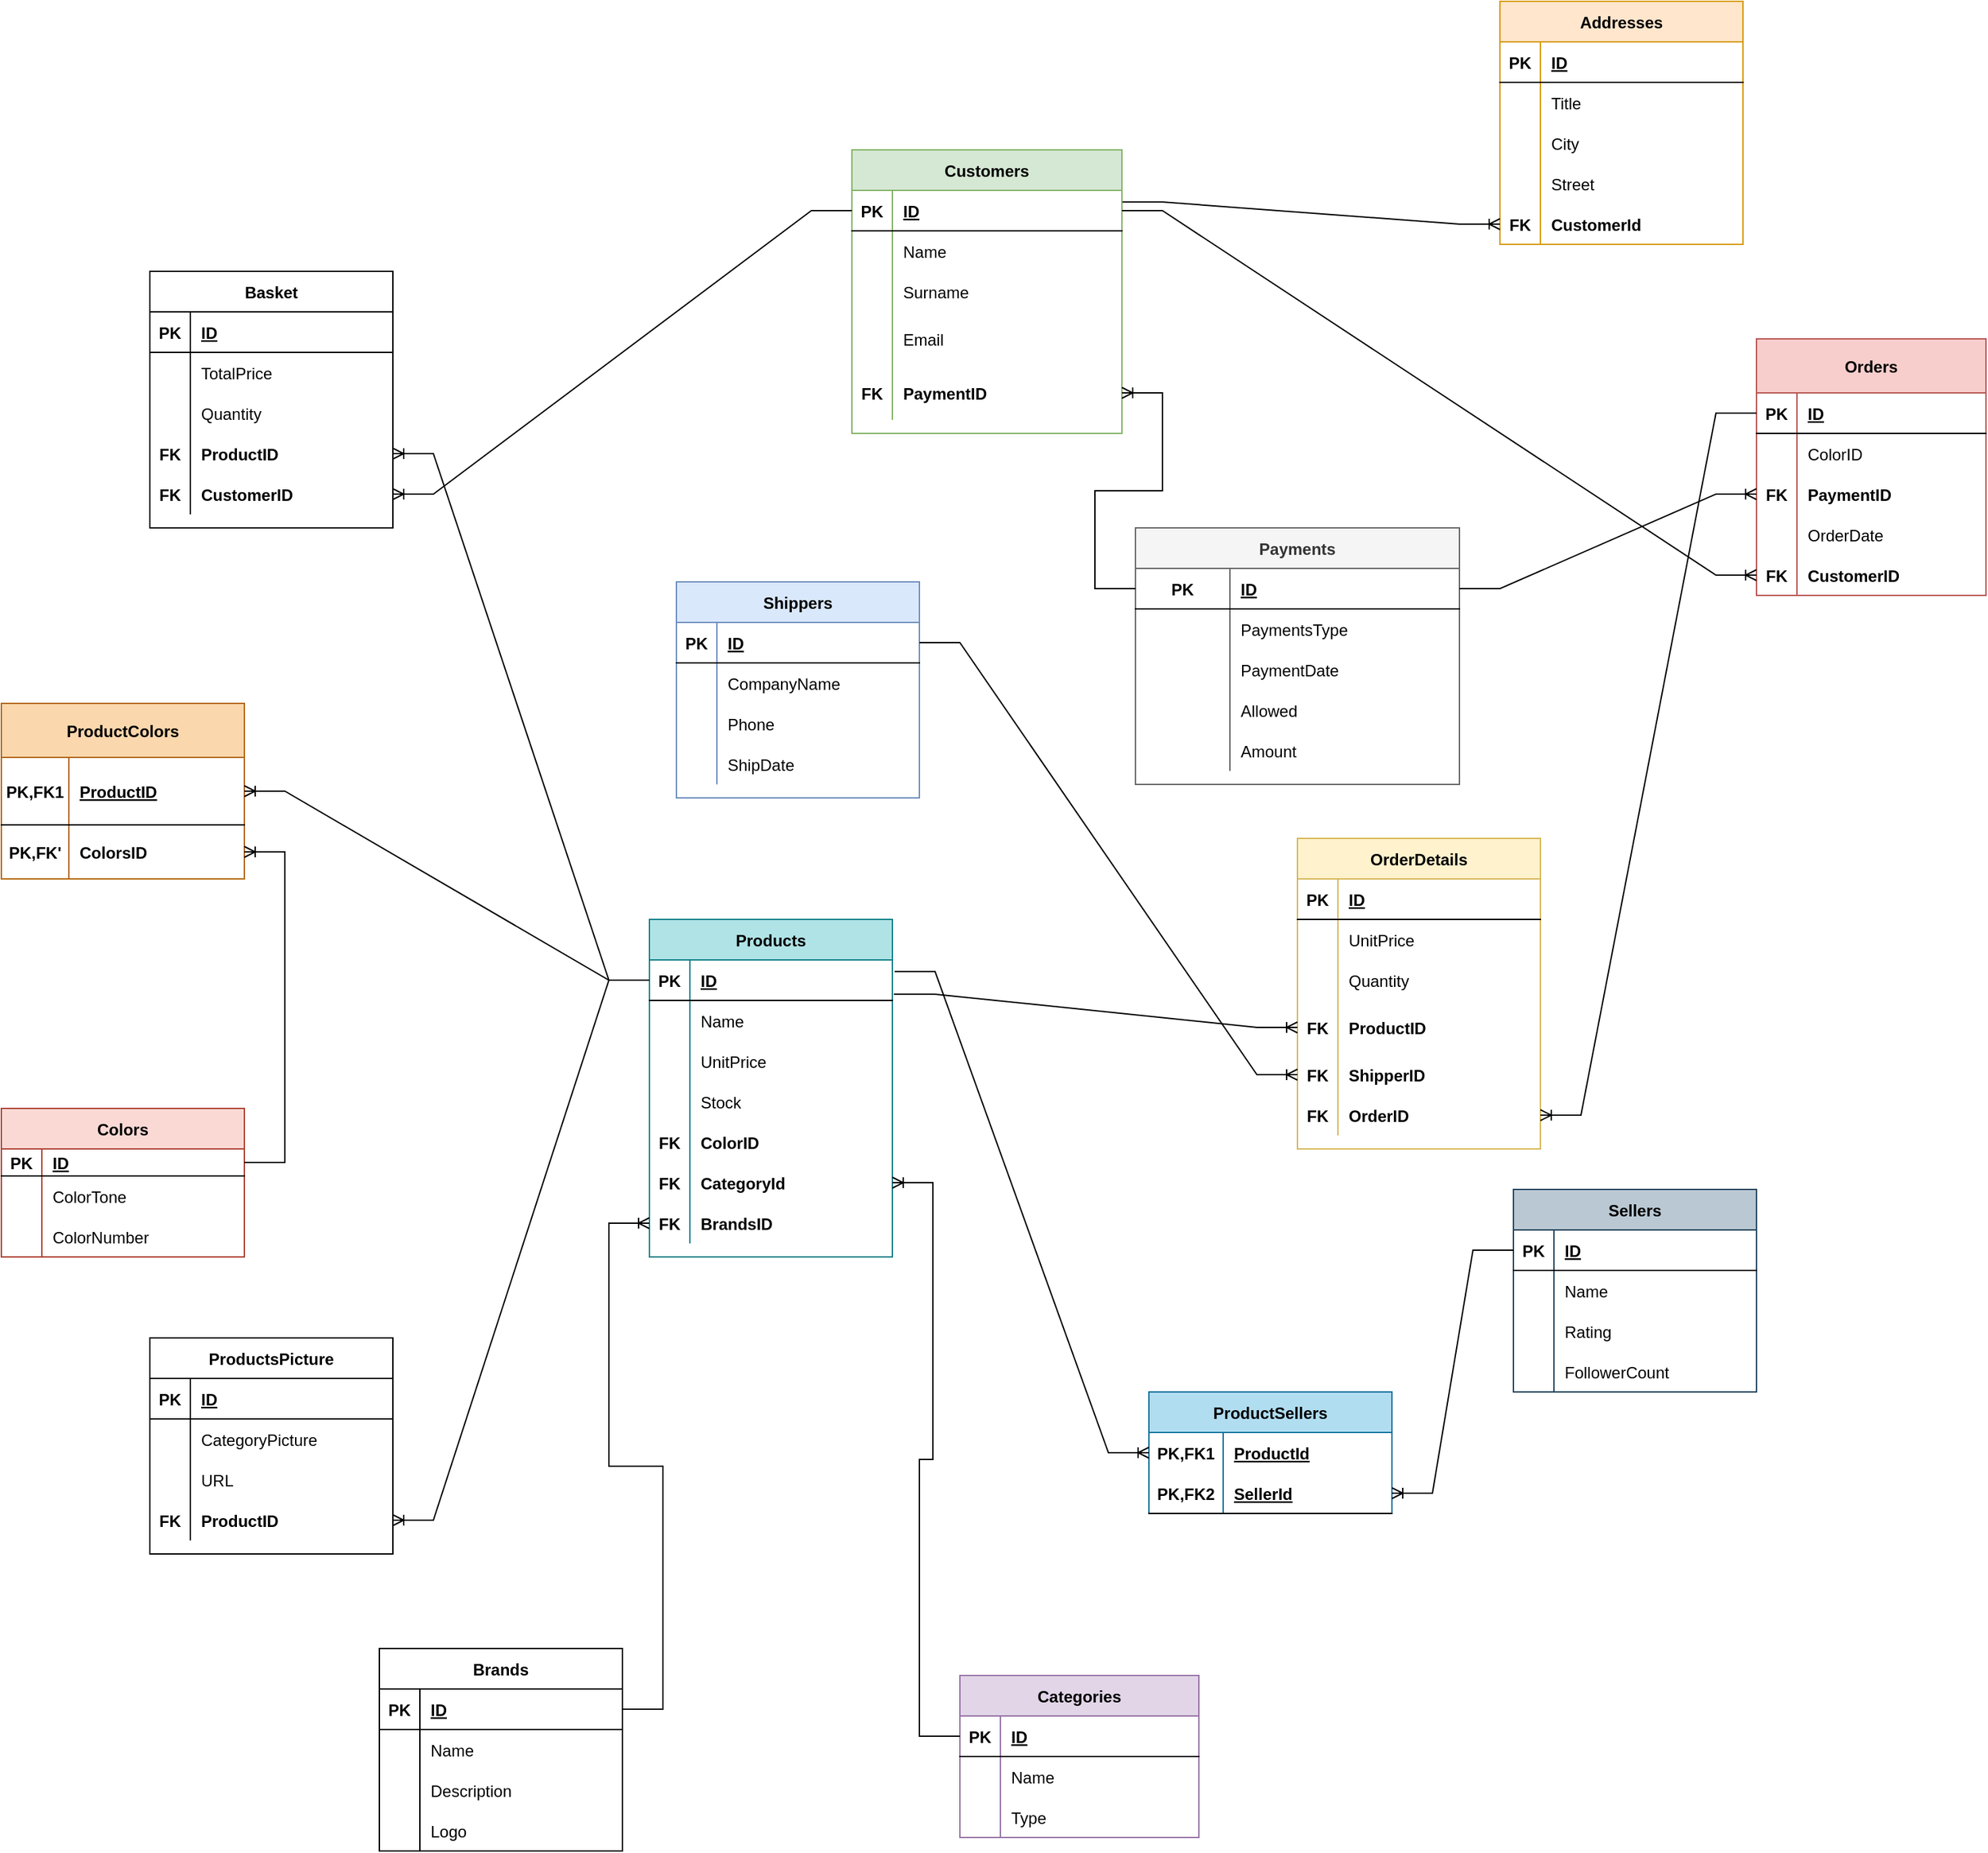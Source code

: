 <mxfile version="20.5.3" type="github"><diagram id="qa5IOcc_MBQvZy4lxALZ" name="Sayfa -1"><mxGraphModel dx="1393" dy="669" grid="1" gridSize="10" guides="1" tooltips="1" connect="1" arrows="1" fold="1" page="1" pageScale="1" pageWidth="827" pageHeight="1169" math="0" shadow="0"><root><mxCell id="0"/><mxCell id="1" parent="0"/><mxCell id="JFzMCcV62CTab37j3kmv-1" value="Products" style="shape=table;startSize=30;container=1;collapsible=1;childLayout=tableLayout;fixedRows=1;rowLines=0;fontStyle=1;align=center;resizeLast=1;fillColor=#b0e3e6;strokeColor=#0e8088;" vertex="1" parent="1"><mxGeometry x="490" y="1590" width="180" height="250" as="geometry"/></mxCell><mxCell id="JFzMCcV62CTab37j3kmv-2" value="" style="shape=tableRow;horizontal=0;startSize=0;swimlaneHead=0;swimlaneBody=0;fillColor=none;collapsible=0;dropTarget=0;points=[[0,0.5],[1,0.5]];portConstraint=eastwest;top=0;left=0;right=0;bottom=1;" vertex="1" parent="JFzMCcV62CTab37j3kmv-1"><mxGeometry y="30" width="180" height="30" as="geometry"/></mxCell><mxCell id="JFzMCcV62CTab37j3kmv-3" value="PK" style="shape=partialRectangle;connectable=0;fillColor=none;top=0;left=0;bottom=0;right=0;fontStyle=1;overflow=hidden;" vertex="1" parent="JFzMCcV62CTab37j3kmv-2"><mxGeometry width="30" height="30" as="geometry"><mxRectangle width="30" height="30" as="alternateBounds"/></mxGeometry></mxCell><mxCell id="JFzMCcV62CTab37j3kmv-4" value="ID" style="shape=partialRectangle;connectable=0;fillColor=none;top=0;left=0;bottom=0;right=0;align=left;spacingLeft=6;fontStyle=5;overflow=hidden;" vertex="1" parent="JFzMCcV62CTab37j3kmv-2"><mxGeometry x="30" width="150" height="30" as="geometry"><mxRectangle width="150" height="30" as="alternateBounds"/></mxGeometry></mxCell><mxCell id="JFzMCcV62CTab37j3kmv-5" value="" style="shape=tableRow;horizontal=0;startSize=0;swimlaneHead=0;swimlaneBody=0;fillColor=none;collapsible=0;dropTarget=0;points=[[0,0.5],[1,0.5]];portConstraint=eastwest;top=0;left=0;right=0;bottom=0;" vertex="1" parent="JFzMCcV62CTab37j3kmv-1"><mxGeometry y="60" width="180" height="30" as="geometry"/></mxCell><mxCell id="JFzMCcV62CTab37j3kmv-6" value="" style="shape=partialRectangle;connectable=0;fillColor=none;top=0;left=0;bottom=0;right=0;editable=1;overflow=hidden;" vertex="1" parent="JFzMCcV62CTab37j3kmv-5"><mxGeometry width="30" height="30" as="geometry"><mxRectangle width="30" height="30" as="alternateBounds"/></mxGeometry></mxCell><mxCell id="JFzMCcV62CTab37j3kmv-7" value="Name" style="shape=partialRectangle;connectable=0;fillColor=none;top=0;left=0;bottom=0;right=0;align=left;spacingLeft=6;overflow=hidden;" vertex="1" parent="JFzMCcV62CTab37j3kmv-5"><mxGeometry x="30" width="150" height="30" as="geometry"><mxRectangle width="150" height="30" as="alternateBounds"/></mxGeometry></mxCell><mxCell id="JFzMCcV62CTab37j3kmv-8" value="" style="shape=tableRow;horizontal=0;startSize=0;swimlaneHead=0;swimlaneBody=0;fillColor=none;collapsible=0;dropTarget=0;points=[[0,0.5],[1,0.5]];portConstraint=eastwest;top=0;left=0;right=0;bottom=0;" vertex="1" parent="JFzMCcV62CTab37j3kmv-1"><mxGeometry y="90" width="180" height="30" as="geometry"/></mxCell><mxCell id="JFzMCcV62CTab37j3kmv-9" value="" style="shape=partialRectangle;connectable=0;fillColor=none;top=0;left=0;bottom=0;right=0;editable=1;overflow=hidden;" vertex="1" parent="JFzMCcV62CTab37j3kmv-8"><mxGeometry width="30" height="30" as="geometry"><mxRectangle width="30" height="30" as="alternateBounds"/></mxGeometry></mxCell><mxCell id="JFzMCcV62CTab37j3kmv-10" value="UnitPrice" style="shape=partialRectangle;connectable=0;fillColor=none;top=0;left=0;bottom=0;right=0;align=left;spacingLeft=6;overflow=hidden;" vertex="1" parent="JFzMCcV62CTab37j3kmv-8"><mxGeometry x="30" width="150" height="30" as="geometry"><mxRectangle width="150" height="30" as="alternateBounds"/></mxGeometry></mxCell><mxCell id="JFzMCcV62CTab37j3kmv-11" value="" style="shape=tableRow;horizontal=0;startSize=0;swimlaneHead=0;swimlaneBody=0;fillColor=none;collapsible=0;dropTarget=0;points=[[0,0.5],[1,0.5]];portConstraint=eastwest;top=0;left=0;right=0;bottom=0;" vertex="1" parent="JFzMCcV62CTab37j3kmv-1"><mxGeometry y="120" width="180" height="30" as="geometry"/></mxCell><mxCell id="JFzMCcV62CTab37j3kmv-12" value="" style="shape=partialRectangle;connectable=0;fillColor=none;top=0;left=0;bottom=0;right=0;editable=1;overflow=hidden;" vertex="1" parent="JFzMCcV62CTab37j3kmv-11"><mxGeometry width="30" height="30" as="geometry"><mxRectangle width="30" height="30" as="alternateBounds"/></mxGeometry></mxCell><mxCell id="JFzMCcV62CTab37j3kmv-13" value="Stock" style="shape=partialRectangle;connectable=0;fillColor=none;top=0;left=0;bottom=0;right=0;align=left;spacingLeft=6;overflow=hidden;" vertex="1" parent="JFzMCcV62CTab37j3kmv-11"><mxGeometry x="30" width="150" height="30" as="geometry"><mxRectangle width="150" height="30" as="alternateBounds"/></mxGeometry></mxCell><mxCell id="JFzMCcV62CTab37j3kmv-14" value="" style="shape=tableRow;horizontal=0;startSize=0;swimlaneHead=0;swimlaneBody=0;fillColor=none;collapsible=0;dropTarget=0;points=[[0,0.5],[1,0.5]];portConstraint=eastwest;top=0;left=0;right=0;bottom=0;" vertex="1" parent="JFzMCcV62CTab37j3kmv-1"><mxGeometry y="150" width="180" height="30" as="geometry"/></mxCell><mxCell id="JFzMCcV62CTab37j3kmv-15" value="FK" style="shape=partialRectangle;connectable=0;fillColor=none;top=0;left=0;bottom=0;right=0;editable=1;overflow=hidden;fontStyle=1" vertex="1" parent="JFzMCcV62CTab37j3kmv-14"><mxGeometry width="30" height="30" as="geometry"><mxRectangle width="30" height="30" as="alternateBounds"/></mxGeometry></mxCell><mxCell id="JFzMCcV62CTab37j3kmv-16" value="ColorID" style="shape=partialRectangle;connectable=0;fillColor=none;top=0;left=0;bottom=0;right=0;align=left;spacingLeft=6;overflow=hidden;fontStyle=1" vertex="1" parent="JFzMCcV62CTab37j3kmv-14"><mxGeometry x="30" width="150" height="30" as="geometry"><mxRectangle width="150" height="30" as="alternateBounds"/></mxGeometry></mxCell><mxCell id="JFzMCcV62CTab37j3kmv-17" value="" style="shape=tableRow;horizontal=0;startSize=0;swimlaneHead=0;swimlaneBody=0;fillColor=none;collapsible=0;dropTarget=0;points=[[0,0.5],[1,0.5]];portConstraint=eastwest;top=0;left=0;right=0;bottom=0;" vertex="1" parent="JFzMCcV62CTab37j3kmv-1"><mxGeometry y="180" width="180" height="30" as="geometry"/></mxCell><mxCell id="JFzMCcV62CTab37j3kmv-18" value="FK" style="shape=partialRectangle;connectable=0;fillColor=none;top=0;left=0;bottom=0;right=0;editable=1;overflow=hidden;fontStyle=1" vertex="1" parent="JFzMCcV62CTab37j3kmv-17"><mxGeometry width="30" height="30" as="geometry"><mxRectangle width="30" height="30" as="alternateBounds"/></mxGeometry></mxCell><mxCell id="JFzMCcV62CTab37j3kmv-19" value="CategoryId" style="shape=partialRectangle;connectable=0;fillColor=none;top=0;left=0;bottom=0;right=0;align=left;spacingLeft=6;overflow=hidden;fontStyle=1" vertex="1" parent="JFzMCcV62CTab37j3kmv-17"><mxGeometry x="30" width="150" height="30" as="geometry"><mxRectangle width="150" height="30" as="alternateBounds"/></mxGeometry></mxCell><mxCell id="JFzMCcV62CTab37j3kmv-210" value="" style="shape=tableRow;horizontal=0;startSize=0;swimlaneHead=0;swimlaneBody=0;fillColor=none;collapsible=0;dropTarget=0;points=[[0,0.5],[1,0.5]];portConstraint=eastwest;top=0;left=0;right=0;bottom=0;" vertex="1" parent="JFzMCcV62CTab37j3kmv-1"><mxGeometry y="210" width="180" height="30" as="geometry"/></mxCell><mxCell id="JFzMCcV62CTab37j3kmv-211" value="FK" style="shape=partialRectangle;connectable=0;fillColor=none;top=0;left=0;bottom=0;right=0;editable=1;overflow=hidden;fontStyle=1" vertex="1" parent="JFzMCcV62CTab37j3kmv-210"><mxGeometry width="30" height="30" as="geometry"><mxRectangle width="30" height="30" as="alternateBounds"/></mxGeometry></mxCell><mxCell id="JFzMCcV62CTab37j3kmv-212" value="BrandsID" style="shape=partialRectangle;connectable=0;fillColor=none;top=0;left=0;bottom=0;right=0;align=left;spacingLeft=6;overflow=hidden;fontStyle=1" vertex="1" parent="JFzMCcV62CTab37j3kmv-210"><mxGeometry x="30" width="150" height="30" as="geometry"><mxRectangle width="150" height="30" as="alternateBounds"/></mxGeometry></mxCell><mxCell id="JFzMCcV62CTab37j3kmv-20" value="Categories" style="shape=table;startSize=30;container=1;collapsible=1;childLayout=tableLayout;fixedRows=1;rowLines=0;fontStyle=1;align=center;resizeLast=1;fillColor=#e1d5e7;strokeColor=#9673a6;" vertex="1" parent="1"><mxGeometry x="720" y="2150" width="177" height="120" as="geometry"/></mxCell><mxCell id="JFzMCcV62CTab37j3kmv-21" value="" style="shape=tableRow;horizontal=0;startSize=0;swimlaneHead=0;swimlaneBody=0;fillColor=none;collapsible=0;dropTarget=0;points=[[0,0.5],[1,0.5]];portConstraint=eastwest;top=0;left=0;right=0;bottom=1;" vertex="1" parent="JFzMCcV62CTab37j3kmv-20"><mxGeometry y="30" width="177" height="30" as="geometry"/></mxCell><mxCell id="JFzMCcV62CTab37j3kmv-22" value="PK" style="shape=partialRectangle;connectable=0;fillColor=none;top=0;left=0;bottom=0;right=0;fontStyle=1;overflow=hidden;" vertex="1" parent="JFzMCcV62CTab37j3kmv-21"><mxGeometry width="30" height="30" as="geometry"><mxRectangle width="30" height="30" as="alternateBounds"/></mxGeometry></mxCell><mxCell id="JFzMCcV62CTab37j3kmv-23" value="ID" style="shape=partialRectangle;connectable=0;fillColor=none;top=0;left=0;bottom=0;right=0;align=left;spacingLeft=6;fontStyle=5;overflow=hidden;" vertex="1" parent="JFzMCcV62CTab37j3kmv-21"><mxGeometry x="30" width="147" height="30" as="geometry"><mxRectangle width="147" height="30" as="alternateBounds"/></mxGeometry></mxCell><mxCell id="JFzMCcV62CTab37j3kmv-24" value="" style="shape=tableRow;horizontal=0;startSize=0;swimlaneHead=0;swimlaneBody=0;fillColor=none;collapsible=0;dropTarget=0;points=[[0,0.5],[1,0.5]];portConstraint=eastwest;top=0;left=0;right=0;bottom=0;" vertex="1" parent="JFzMCcV62CTab37j3kmv-20"><mxGeometry y="60" width="177" height="30" as="geometry"/></mxCell><mxCell id="JFzMCcV62CTab37j3kmv-25" value="" style="shape=partialRectangle;connectable=0;fillColor=none;top=0;left=0;bottom=0;right=0;editable=1;overflow=hidden;" vertex="1" parent="JFzMCcV62CTab37j3kmv-24"><mxGeometry width="30" height="30" as="geometry"><mxRectangle width="30" height="30" as="alternateBounds"/></mxGeometry></mxCell><mxCell id="JFzMCcV62CTab37j3kmv-26" value="Name" style="shape=partialRectangle;connectable=0;fillColor=none;top=0;left=0;bottom=0;right=0;align=left;spacingLeft=6;overflow=hidden;" vertex="1" parent="JFzMCcV62CTab37j3kmv-24"><mxGeometry x="30" width="147" height="30" as="geometry"><mxRectangle width="147" height="30" as="alternateBounds"/></mxGeometry></mxCell><mxCell id="JFzMCcV62CTab37j3kmv-27" value="" style="shape=tableRow;horizontal=0;startSize=0;swimlaneHead=0;swimlaneBody=0;fillColor=none;collapsible=0;dropTarget=0;points=[[0,0.5],[1,0.5]];portConstraint=eastwest;top=0;left=0;right=0;bottom=0;" vertex="1" parent="JFzMCcV62CTab37j3kmv-20"><mxGeometry y="90" width="177" height="30" as="geometry"/></mxCell><mxCell id="JFzMCcV62CTab37j3kmv-28" value="" style="shape=partialRectangle;connectable=0;fillColor=none;top=0;left=0;bottom=0;right=0;editable=1;overflow=hidden;" vertex="1" parent="JFzMCcV62CTab37j3kmv-27"><mxGeometry width="30" height="30" as="geometry"><mxRectangle width="30" height="30" as="alternateBounds"/></mxGeometry></mxCell><mxCell id="JFzMCcV62CTab37j3kmv-29" value="Type" style="shape=partialRectangle;connectable=0;fillColor=none;top=0;left=0;bottom=0;right=0;align=left;spacingLeft=6;overflow=hidden;" vertex="1" parent="JFzMCcV62CTab37j3kmv-27"><mxGeometry x="30" width="147" height="30" as="geometry"><mxRectangle width="147" height="30" as="alternateBounds"/></mxGeometry></mxCell><mxCell id="JFzMCcV62CTab37j3kmv-30" value="" style="edgeStyle=entityRelationEdgeStyle;fontSize=12;html=1;endArrow=ERoneToMany;rounded=0;exitX=0;exitY=0.5;exitDx=0;exitDy=0;entryX=1;entryY=0.5;entryDx=0;entryDy=0;" edge="1" parent="1" source="JFzMCcV62CTab37j3kmv-21" target="JFzMCcV62CTab37j3kmv-17"><mxGeometry width="100" height="100" relative="1" as="geometry"><mxPoint x="550" y="1530" as="sourcePoint"/><mxPoint x="580" y="1410" as="targetPoint"/></mxGeometry></mxCell><mxCell id="JFzMCcV62CTab37j3kmv-31" value="Customers" style="shape=table;startSize=30;container=1;collapsible=1;childLayout=tableLayout;fixedRows=1;rowLines=0;fontStyle=1;align=center;resizeLast=1;fillColor=#d5e8d4;strokeColor=#82b366;" vertex="1" parent="1"><mxGeometry x="640" y="1020" width="200" height="210" as="geometry"/></mxCell><mxCell id="JFzMCcV62CTab37j3kmv-32" value="" style="shape=tableRow;horizontal=0;startSize=0;swimlaneHead=0;swimlaneBody=0;fillColor=none;collapsible=0;dropTarget=0;points=[[0,0.5],[1,0.5]];portConstraint=eastwest;top=0;left=0;right=0;bottom=1;" vertex="1" parent="JFzMCcV62CTab37j3kmv-31"><mxGeometry y="30" width="200" height="30" as="geometry"/></mxCell><mxCell id="JFzMCcV62CTab37j3kmv-33" value="PK" style="shape=partialRectangle;connectable=0;fillColor=none;top=0;left=0;bottom=0;right=0;fontStyle=1;overflow=hidden;" vertex="1" parent="JFzMCcV62CTab37j3kmv-32"><mxGeometry width="30" height="30" as="geometry"><mxRectangle width="30" height="30" as="alternateBounds"/></mxGeometry></mxCell><mxCell id="JFzMCcV62CTab37j3kmv-34" value="ID" style="shape=partialRectangle;connectable=0;fillColor=none;top=0;left=0;bottom=0;right=0;align=left;spacingLeft=6;fontStyle=5;overflow=hidden;" vertex="1" parent="JFzMCcV62CTab37j3kmv-32"><mxGeometry x="30" width="170" height="30" as="geometry"><mxRectangle width="170" height="30" as="alternateBounds"/></mxGeometry></mxCell><mxCell id="JFzMCcV62CTab37j3kmv-35" value="" style="shape=tableRow;horizontal=0;startSize=0;swimlaneHead=0;swimlaneBody=0;fillColor=none;collapsible=0;dropTarget=0;points=[[0,0.5],[1,0.5]];portConstraint=eastwest;top=0;left=0;right=0;bottom=0;" vertex="1" parent="JFzMCcV62CTab37j3kmv-31"><mxGeometry y="60" width="200" height="30" as="geometry"/></mxCell><mxCell id="JFzMCcV62CTab37j3kmv-36" value="" style="shape=partialRectangle;connectable=0;fillColor=none;top=0;left=0;bottom=0;right=0;editable=1;overflow=hidden;" vertex="1" parent="JFzMCcV62CTab37j3kmv-35"><mxGeometry width="30" height="30" as="geometry"><mxRectangle width="30" height="30" as="alternateBounds"/></mxGeometry></mxCell><mxCell id="JFzMCcV62CTab37j3kmv-37" value="Name" style="shape=partialRectangle;connectable=0;fillColor=none;top=0;left=0;bottom=0;right=0;align=left;spacingLeft=6;overflow=hidden;" vertex="1" parent="JFzMCcV62CTab37j3kmv-35"><mxGeometry x="30" width="170" height="30" as="geometry"><mxRectangle width="170" height="30" as="alternateBounds"/></mxGeometry></mxCell><mxCell id="JFzMCcV62CTab37j3kmv-38" value="" style="shape=tableRow;horizontal=0;startSize=0;swimlaneHead=0;swimlaneBody=0;fillColor=none;collapsible=0;dropTarget=0;points=[[0,0.5],[1,0.5]];portConstraint=eastwest;top=0;left=0;right=0;bottom=0;" vertex="1" parent="JFzMCcV62CTab37j3kmv-31"><mxGeometry y="90" width="200" height="30" as="geometry"/></mxCell><mxCell id="JFzMCcV62CTab37j3kmv-39" value="" style="shape=partialRectangle;connectable=0;fillColor=none;top=0;left=0;bottom=0;right=0;editable=1;overflow=hidden;" vertex="1" parent="JFzMCcV62CTab37j3kmv-38"><mxGeometry width="30" height="30" as="geometry"><mxRectangle width="30" height="30" as="alternateBounds"/></mxGeometry></mxCell><mxCell id="JFzMCcV62CTab37j3kmv-40" value="Surname" style="shape=partialRectangle;connectable=0;fillColor=none;top=0;left=0;bottom=0;right=0;align=left;spacingLeft=6;overflow=hidden;" vertex="1" parent="JFzMCcV62CTab37j3kmv-38"><mxGeometry x="30" width="170" height="30" as="geometry"><mxRectangle width="170" height="30" as="alternateBounds"/></mxGeometry></mxCell><mxCell id="JFzMCcV62CTab37j3kmv-41" value="" style="shape=tableRow;horizontal=0;startSize=0;swimlaneHead=0;swimlaneBody=0;fillColor=none;collapsible=0;dropTarget=0;points=[[0,0.5],[1,0.5]];portConstraint=eastwest;top=0;left=0;right=0;bottom=0;" vertex="1" parent="JFzMCcV62CTab37j3kmv-31"><mxGeometry y="120" width="200" height="40" as="geometry"/></mxCell><mxCell id="JFzMCcV62CTab37j3kmv-42" value="" style="shape=partialRectangle;connectable=0;fillColor=none;top=0;left=0;bottom=0;right=0;editable=1;overflow=hidden;" vertex="1" parent="JFzMCcV62CTab37j3kmv-41"><mxGeometry width="30" height="40" as="geometry"><mxRectangle width="30" height="40" as="alternateBounds"/></mxGeometry></mxCell><mxCell id="JFzMCcV62CTab37j3kmv-43" value="Email" style="shape=partialRectangle;connectable=0;fillColor=none;top=0;left=0;bottom=0;right=0;align=left;spacingLeft=6;overflow=hidden;" vertex="1" parent="JFzMCcV62CTab37j3kmv-41"><mxGeometry x="30" width="170" height="40" as="geometry"><mxRectangle width="170" height="40" as="alternateBounds"/></mxGeometry></mxCell><mxCell id="JFzMCcV62CTab37j3kmv-44" value="" style="shape=tableRow;horizontal=0;startSize=0;swimlaneHead=0;swimlaneBody=0;fillColor=none;collapsible=0;dropTarget=0;points=[[0,0.5],[1,0.5]];portConstraint=eastwest;top=0;left=0;right=0;bottom=0;" vertex="1" parent="JFzMCcV62CTab37j3kmv-31"><mxGeometry y="160" width="200" height="40" as="geometry"/></mxCell><mxCell id="JFzMCcV62CTab37j3kmv-45" value="FK" style="shape=partialRectangle;connectable=0;fillColor=none;top=0;left=0;bottom=0;right=0;editable=1;overflow=hidden;fontStyle=1" vertex="1" parent="JFzMCcV62CTab37j3kmv-44"><mxGeometry width="30" height="40" as="geometry"><mxRectangle width="30" height="40" as="alternateBounds"/></mxGeometry></mxCell><mxCell id="JFzMCcV62CTab37j3kmv-46" value="PaymentID" style="shape=partialRectangle;connectable=0;fillColor=none;top=0;left=0;bottom=0;right=0;align=left;spacingLeft=6;overflow=hidden;fontStyle=1" vertex="1" parent="JFzMCcV62CTab37j3kmv-44"><mxGeometry x="30" width="170" height="40" as="geometry"><mxRectangle width="170" height="40" as="alternateBounds"/></mxGeometry></mxCell><mxCell id="JFzMCcV62CTab37j3kmv-47" value="Addresses" style="shape=table;startSize=30;container=1;collapsible=1;childLayout=tableLayout;fixedRows=1;rowLines=0;fontStyle=1;align=center;resizeLast=1;fillColor=#ffe6cc;strokeColor=#d79b00;" vertex="1" parent="1"><mxGeometry x="1120" y="910" width="180" height="180" as="geometry"/></mxCell><mxCell id="JFzMCcV62CTab37j3kmv-48" value="" style="shape=tableRow;horizontal=0;startSize=0;swimlaneHead=0;swimlaneBody=0;fillColor=none;collapsible=0;dropTarget=0;points=[[0,0.5],[1,0.5]];portConstraint=eastwest;top=0;left=0;right=0;bottom=1;" vertex="1" parent="JFzMCcV62CTab37j3kmv-47"><mxGeometry y="30" width="180" height="30" as="geometry"/></mxCell><mxCell id="JFzMCcV62CTab37j3kmv-49" value="PK" style="shape=partialRectangle;connectable=0;fillColor=none;top=0;left=0;bottom=0;right=0;fontStyle=1;overflow=hidden;" vertex="1" parent="JFzMCcV62CTab37j3kmv-48"><mxGeometry width="30" height="30" as="geometry"><mxRectangle width="30" height="30" as="alternateBounds"/></mxGeometry></mxCell><mxCell id="JFzMCcV62CTab37j3kmv-50" value="ID" style="shape=partialRectangle;connectable=0;fillColor=none;top=0;left=0;bottom=0;right=0;align=left;spacingLeft=6;fontStyle=5;overflow=hidden;" vertex="1" parent="JFzMCcV62CTab37j3kmv-48"><mxGeometry x="30" width="150" height="30" as="geometry"><mxRectangle width="150" height="30" as="alternateBounds"/></mxGeometry></mxCell><mxCell id="JFzMCcV62CTab37j3kmv-51" value="" style="shape=tableRow;horizontal=0;startSize=0;swimlaneHead=0;swimlaneBody=0;fillColor=none;collapsible=0;dropTarget=0;points=[[0,0.5],[1,0.5]];portConstraint=eastwest;top=0;left=0;right=0;bottom=0;" vertex="1" parent="JFzMCcV62CTab37j3kmv-47"><mxGeometry y="60" width="180" height="30" as="geometry"/></mxCell><mxCell id="JFzMCcV62CTab37j3kmv-52" value="" style="shape=partialRectangle;connectable=0;fillColor=none;top=0;left=0;bottom=0;right=0;editable=1;overflow=hidden;" vertex="1" parent="JFzMCcV62CTab37j3kmv-51"><mxGeometry width="30" height="30" as="geometry"><mxRectangle width="30" height="30" as="alternateBounds"/></mxGeometry></mxCell><mxCell id="JFzMCcV62CTab37j3kmv-53" value="Title" style="shape=partialRectangle;connectable=0;fillColor=none;top=0;left=0;bottom=0;right=0;align=left;spacingLeft=6;overflow=hidden;" vertex="1" parent="JFzMCcV62CTab37j3kmv-51"><mxGeometry x="30" width="150" height="30" as="geometry"><mxRectangle width="150" height="30" as="alternateBounds"/></mxGeometry></mxCell><mxCell id="JFzMCcV62CTab37j3kmv-54" value="" style="shape=tableRow;horizontal=0;startSize=0;swimlaneHead=0;swimlaneBody=0;fillColor=none;collapsible=0;dropTarget=0;points=[[0,0.5],[1,0.5]];portConstraint=eastwest;top=0;left=0;right=0;bottom=0;" vertex="1" parent="JFzMCcV62CTab37j3kmv-47"><mxGeometry y="90" width="180" height="30" as="geometry"/></mxCell><mxCell id="JFzMCcV62CTab37j3kmv-55" value="" style="shape=partialRectangle;connectable=0;fillColor=none;top=0;left=0;bottom=0;right=0;editable=1;overflow=hidden;" vertex="1" parent="JFzMCcV62CTab37j3kmv-54"><mxGeometry width="30" height="30" as="geometry"><mxRectangle width="30" height="30" as="alternateBounds"/></mxGeometry></mxCell><mxCell id="JFzMCcV62CTab37j3kmv-56" value="City" style="shape=partialRectangle;connectable=0;fillColor=none;top=0;left=0;bottom=0;right=0;align=left;spacingLeft=6;overflow=hidden;" vertex="1" parent="JFzMCcV62CTab37j3kmv-54"><mxGeometry x="30" width="150" height="30" as="geometry"><mxRectangle width="150" height="30" as="alternateBounds"/></mxGeometry></mxCell><mxCell id="JFzMCcV62CTab37j3kmv-57" value="" style="shape=tableRow;horizontal=0;startSize=0;swimlaneHead=0;swimlaneBody=0;fillColor=none;collapsible=0;dropTarget=0;points=[[0,0.5],[1,0.5]];portConstraint=eastwest;top=0;left=0;right=0;bottom=0;" vertex="1" parent="JFzMCcV62CTab37j3kmv-47"><mxGeometry y="120" width="180" height="30" as="geometry"/></mxCell><mxCell id="JFzMCcV62CTab37j3kmv-58" value="" style="shape=partialRectangle;connectable=0;fillColor=none;top=0;left=0;bottom=0;right=0;editable=1;overflow=hidden;" vertex="1" parent="JFzMCcV62CTab37j3kmv-57"><mxGeometry width="30" height="30" as="geometry"><mxRectangle width="30" height="30" as="alternateBounds"/></mxGeometry></mxCell><mxCell id="JFzMCcV62CTab37j3kmv-59" value="Street" style="shape=partialRectangle;connectable=0;fillColor=none;top=0;left=0;bottom=0;right=0;align=left;spacingLeft=6;overflow=hidden;" vertex="1" parent="JFzMCcV62CTab37j3kmv-57"><mxGeometry x="30" width="150" height="30" as="geometry"><mxRectangle width="150" height="30" as="alternateBounds"/></mxGeometry></mxCell><mxCell id="JFzMCcV62CTab37j3kmv-60" value="" style="shape=tableRow;horizontal=0;startSize=0;swimlaneHead=0;swimlaneBody=0;fillColor=none;collapsible=0;dropTarget=0;points=[[0,0.5],[1,0.5]];portConstraint=eastwest;top=0;left=0;right=0;bottom=0;" vertex="1" parent="JFzMCcV62CTab37j3kmv-47"><mxGeometry y="150" width="180" height="30" as="geometry"/></mxCell><mxCell id="JFzMCcV62CTab37j3kmv-61" value="FK" style="shape=partialRectangle;connectable=0;fillColor=none;top=0;left=0;bottom=0;right=0;editable=1;overflow=hidden;fontStyle=1" vertex="1" parent="JFzMCcV62CTab37j3kmv-60"><mxGeometry width="30" height="30" as="geometry"><mxRectangle width="30" height="30" as="alternateBounds"/></mxGeometry></mxCell><mxCell id="JFzMCcV62CTab37j3kmv-62" value="CustomerId" style="shape=partialRectangle;connectable=0;fillColor=none;top=0;left=0;bottom=0;right=0;align=left;spacingLeft=6;overflow=hidden;fontStyle=1" vertex="1" parent="JFzMCcV62CTab37j3kmv-60"><mxGeometry x="30" width="150" height="30" as="geometry"><mxRectangle width="150" height="30" as="alternateBounds"/></mxGeometry></mxCell><mxCell id="JFzMCcV62CTab37j3kmv-63" value="" style="edgeStyle=entityRelationEdgeStyle;fontSize=12;html=1;endArrow=ERoneToMany;rounded=0;entryX=0;entryY=0.5;entryDx=0;entryDy=0;exitX=1.002;exitY=0.289;exitDx=0;exitDy=0;exitPerimeter=0;" edge="1" parent="1" source="JFzMCcV62CTab37j3kmv-32" target="JFzMCcV62CTab37j3kmv-60"><mxGeometry width="100" height="100" relative="1" as="geometry"><mxPoint x="690" y="890" as="sourcePoint"/><mxPoint x="720" y="1931" as="targetPoint"/></mxGeometry></mxCell><mxCell id="JFzMCcV62CTab37j3kmv-64" value="Sellers" style="shape=table;startSize=30;container=1;collapsible=1;childLayout=tableLayout;fixedRows=1;rowLines=0;fontStyle=1;align=center;resizeLast=1;fillColor=#bac8d3;strokeColor=#23445d;" vertex="1" parent="1"><mxGeometry x="1130" y="1790" width="180" height="150" as="geometry"/></mxCell><mxCell id="JFzMCcV62CTab37j3kmv-65" value="" style="shape=tableRow;horizontal=0;startSize=0;swimlaneHead=0;swimlaneBody=0;fillColor=none;collapsible=0;dropTarget=0;points=[[0,0.5],[1,0.5]];portConstraint=eastwest;top=0;left=0;right=0;bottom=1;" vertex="1" parent="JFzMCcV62CTab37j3kmv-64"><mxGeometry y="30" width="180" height="30" as="geometry"/></mxCell><mxCell id="JFzMCcV62CTab37j3kmv-66" value="PK" style="shape=partialRectangle;connectable=0;fillColor=none;top=0;left=0;bottom=0;right=0;fontStyle=1;overflow=hidden;" vertex="1" parent="JFzMCcV62CTab37j3kmv-65"><mxGeometry width="30" height="30" as="geometry"><mxRectangle width="30" height="30" as="alternateBounds"/></mxGeometry></mxCell><mxCell id="JFzMCcV62CTab37j3kmv-67" value="ID" style="shape=partialRectangle;connectable=0;fillColor=none;top=0;left=0;bottom=0;right=0;align=left;spacingLeft=6;fontStyle=5;overflow=hidden;" vertex="1" parent="JFzMCcV62CTab37j3kmv-65"><mxGeometry x="30" width="150" height="30" as="geometry"><mxRectangle width="150" height="30" as="alternateBounds"/></mxGeometry></mxCell><mxCell id="JFzMCcV62CTab37j3kmv-68" value="" style="shape=tableRow;horizontal=0;startSize=0;swimlaneHead=0;swimlaneBody=0;fillColor=none;collapsible=0;dropTarget=0;points=[[0,0.5],[1,0.5]];portConstraint=eastwest;top=0;left=0;right=0;bottom=0;" vertex="1" parent="JFzMCcV62CTab37j3kmv-64"><mxGeometry y="60" width="180" height="30" as="geometry"/></mxCell><mxCell id="JFzMCcV62CTab37j3kmv-69" value="" style="shape=partialRectangle;connectable=0;fillColor=none;top=0;left=0;bottom=0;right=0;editable=1;overflow=hidden;" vertex="1" parent="JFzMCcV62CTab37j3kmv-68"><mxGeometry width="30" height="30" as="geometry"><mxRectangle width="30" height="30" as="alternateBounds"/></mxGeometry></mxCell><mxCell id="JFzMCcV62CTab37j3kmv-70" value="Name" style="shape=partialRectangle;connectable=0;fillColor=none;top=0;left=0;bottom=0;right=0;align=left;spacingLeft=6;overflow=hidden;" vertex="1" parent="JFzMCcV62CTab37j3kmv-68"><mxGeometry x="30" width="150" height="30" as="geometry"><mxRectangle width="150" height="30" as="alternateBounds"/></mxGeometry></mxCell><mxCell id="JFzMCcV62CTab37j3kmv-71" value="" style="shape=tableRow;horizontal=0;startSize=0;swimlaneHead=0;swimlaneBody=0;fillColor=none;collapsible=0;dropTarget=0;points=[[0,0.5],[1,0.5]];portConstraint=eastwest;top=0;left=0;right=0;bottom=0;" vertex="1" parent="JFzMCcV62CTab37j3kmv-64"><mxGeometry y="90" width="180" height="30" as="geometry"/></mxCell><mxCell id="JFzMCcV62CTab37j3kmv-72" value="" style="shape=partialRectangle;connectable=0;fillColor=none;top=0;left=0;bottom=0;right=0;editable=1;overflow=hidden;" vertex="1" parent="JFzMCcV62CTab37j3kmv-71"><mxGeometry width="30" height="30" as="geometry"><mxRectangle width="30" height="30" as="alternateBounds"/></mxGeometry></mxCell><mxCell id="JFzMCcV62CTab37j3kmv-73" value="Rating" style="shape=partialRectangle;connectable=0;fillColor=none;top=0;left=0;bottom=0;right=0;align=left;spacingLeft=6;overflow=hidden;" vertex="1" parent="JFzMCcV62CTab37j3kmv-71"><mxGeometry x="30" width="150" height="30" as="geometry"><mxRectangle width="150" height="30" as="alternateBounds"/></mxGeometry></mxCell><mxCell id="JFzMCcV62CTab37j3kmv-74" value="" style="shape=tableRow;horizontal=0;startSize=0;swimlaneHead=0;swimlaneBody=0;fillColor=none;collapsible=0;dropTarget=0;points=[[0,0.5],[1,0.5]];portConstraint=eastwest;top=0;left=0;right=0;bottom=0;" vertex="1" parent="JFzMCcV62CTab37j3kmv-64"><mxGeometry y="120" width="180" height="30" as="geometry"/></mxCell><mxCell id="JFzMCcV62CTab37j3kmv-75" value="" style="shape=partialRectangle;connectable=0;fillColor=none;top=0;left=0;bottom=0;right=0;editable=1;overflow=hidden;" vertex="1" parent="JFzMCcV62CTab37j3kmv-74"><mxGeometry width="30" height="30" as="geometry"><mxRectangle width="30" height="30" as="alternateBounds"/></mxGeometry></mxCell><mxCell id="JFzMCcV62CTab37j3kmv-76" value="FollowerCount" style="shape=partialRectangle;connectable=0;fillColor=none;top=0;left=0;bottom=0;right=0;align=left;spacingLeft=6;overflow=hidden;" vertex="1" parent="JFzMCcV62CTab37j3kmv-74"><mxGeometry x="30" width="150" height="30" as="geometry"><mxRectangle width="150" height="30" as="alternateBounds"/></mxGeometry></mxCell><mxCell id="JFzMCcV62CTab37j3kmv-77" value="ProductSellers" style="shape=table;startSize=30;container=1;collapsible=1;childLayout=tableLayout;fixedRows=1;rowLines=0;fontStyle=1;align=center;resizeLast=1;fillColor=#b1ddf0;strokeColor=#10739e;" vertex="1" parent="1"><mxGeometry x="860" y="1940" width="180" height="90" as="geometry"/></mxCell><mxCell id="JFzMCcV62CTab37j3kmv-78" value="" style="shape=tableRow;horizontal=0;startSize=0;swimlaneHead=0;swimlaneBody=0;fillColor=none;collapsible=0;dropTarget=0;points=[[0,0.5],[1,0.5]];portConstraint=eastwest;top=0;left=0;right=0;bottom=0;" vertex="1" parent="JFzMCcV62CTab37j3kmv-77"><mxGeometry y="30" width="180" height="30" as="geometry"/></mxCell><mxCell id="JFzMCcV62CTab37j3kmv-79" value="PK,FK1" style="shape=partialRectangle;connectable=0;fillColor=none;top=0;left=0;bottom=0;right=0;fontStyle=1;overflow=hidden;" vertex="1" parent="JFzMCcV62CTab37j3kmv-78"><mxGeometry width="55" height="30" as="geometry"><mxRectangle width="55" height="30" as="alternateBounds"/></mxGeometry></mxCell><mxCell id="JFzMCcV62CTab37j3kmv-80" value="ProductId" style="shape=partialRectangle;connectable=0;fillColor=none;top=0;left=0;bottom=0;right=0;align=left;spacingLeft=6;fontStyle=5;overflow=hidden;" vertex="1" parent="JFzMCcV62CTab37j3kmv-78"><mxGeometry x="55" width="125" height="30" as="geometry"><mxRectangle width="125" height="30" as="alternateBounds"/></mxGeometry></mxCell><mxCell id="JFzMCcV62CTab37j3kmv-81" value="" style="shape=tableRow;horizontal=0;startSize=0;swimlaneHead=0;swimlaneBody=0;fillColor=none;collapsible=0;dropTarget=0;points=[[0,0.5],[1,0.5]];portConstraint=eastwest;top=0;left=0;right=0;bottom=1;" vertex="1" parent="JFzMCcV62CTab37j3kmv-77"><mxGeometry y="60" width="180" height="30" as="geometry"/></mxCell><mxCell id="JFzMCcV62CTab37j3kmv-82" value="PK,FK2" style="shape=partialRectangle;connectable=0;fillColor=none;top=0;left=0;bottom=0;right=0;fontStyle=1;overflow=hidden;" vertex="1" parent="JFzMCcV62CTab37j3kmv-81"><mxGeometry width="55" height="30" as="geometry"><mxRectangle width="55" height="30" as="alternateBounds"/></mxGeometry></mxCell><mxCell id="JFzMCcV62CTab37j3kmv-83" value="SellerId" style="shape=partialRectangle;connectable=0;fillColor=none;top=0;left=0;bottom=0;right=0;align=left;spacingLeft=6;fontStyle=5;overflow=hidden;" vertex="1" parent="JFzMCcV62CTab37j3kmv-81"><mxGeometry x="55" width="125" height="30" as="geometry"><mxRectangle width="125" height="30" as="alternateBounds"/></mxGeometry></mxCell><mxCell id="JFzMCcV62CTab37j3kmv-84" value="" style="edgeStyle=entityRelationEdgeStyle;fontSize=12;html=1;endArrow=ERoneToMany;rounded=0;entryX=0;entryY=0.5;entryDx=0;entryDy=0;exitX=1.009;exitY=0.289;exitDx=0;exitDy=0;exitPerimeter=0;" edge="1" parent="1" source="JFzMCcV62CTab37j3kmv-2" target="JFzMCcV62CTab37j3kmv-78"><mxGeometry width="100" height="100" relative="1" as="geometry"><mxPoint x="370" y="1430" as="sourcePoint"/><mxPoint x="350" y="1645" as="targetPoint"/></mxGeometry></mxCell><mxCell id="JFzMCcV62CTab37j3kmv-85" value="" style="edgeStyle=entityRelationEdgeStyle;fontSize=12;html=1;endArrow=ERoneToMany;rounded=0;entryX=1;entryY=0.5;entryDx=0;entryDy=0;exitX=0;exitY=0.5;exitDx=0;exitDy=0;" edge="1" parent="1" source="JFzMCcV62CTab37j3kmv-65" target="JFzMCcV62CTab37j3kmv-81"><mxGeometry width="100" height="100" relative="1" as="geometry"><mxPoint x="800" y="1800" as="sourcePoint"/><mxPoint x="900" y="1700" as="targetPoint"/></mxGeometry></mxCell><mxCell id="JFzMCcV62CTab37j3kmv-86" value="OrderDetails" style="shape=table;startSize=30;container=1;collapsible=1;childLayout=tableLayout;fixedRows=1;rowLines=0;fontStyle=1;align=center;resizeLast=1;fillColor=#fff2cc;strokeColor=#d6b656;" vertex="1" parent="1"><mxGeometry x="970" y="1530" width="180" height="230" as="geometry"/></mxCell><mxCell id="JFzMCcV62CTab37j3kmv-87" value="" style="shape=tableRow;horizontal=0;startSize=0;swimlaneHead=0;swimlaneBody=0;fillColor=none;collapsible=0;dropTarget=0;points=[[0,0.5],[1,0.5]];portConstraint=eastwest;top=0;left=0;right=0;bottom=1;" vertex="1" parent="JFzMCcV62CTab37j3kmv-86"><mxGeometry y="30" width="180" height="30" as="geometry"/></mxCell><mxCell id="JFzMCcV62CTab37j3kmv-88" value="PK" style="shape=partialRectangle;connectable=0;fillColor=none;top=0;left=0;bottom=0;right=0;fontStyle=1;overflow=hidden;" vertex="1" parent="JFzMCcV62CTab37j3kmv-87"><mxGeometry width="30" height="30" as="geometry"><mxRectangle width="30" height="30" as="alternateBounds"/></mxGeometry></mxCell><mxCell id="JFzMCcV62CTab37j3kmv-89" value="ID" style="shape=partialRectangle;connectable=0;fillColor=none;top=0;left=0;bottom=0;right=0;align=left;spacingLeft=6;fontStyle=5;overflow=hidden;" vertex="1" parent="JFzMCcV62CTab37j3kmv-87"><mxGeometry x="30" width="150" height="30" as="geometry"><mxRectangle width="150" height="30" as="alternateBounds"/></mxGeometry></mxCell><mxCell id="JFzMCcV62CTab37j3kmv-90" value="" style="shape=tableRow;horizontal=0;startSize=0;swimlaneHead=0;swimlaneBody=0;fillColor=none;collapsible=0;dropTarget=0;points=[[0,0.5],[1,0.5]];portConstraint=eastwest;top=0;left=0;right=0;bottom=0;" vertex="1" parent="JFzMCcV62CTab37j3kmv-86"><mxGeometry y="60" width="180" height="30" as="geometry"/></mxCell><mxCell id="JFzMCcV62CTab37j3kmv-91" value="" style="shape=partialRectangle;connectable=0;fillColor=none;top=0;left=0;bottom=0;right=0;editable=1;overflow=hidden;" vertex="1" parent="JFzMCcV62CTab37j3kmv-90"><mxGeometry width="30" height="30" as="geometry"><mxRectangle width="30" height="30" as="alternateBounds"/></mxGeometry></mxCell><mxCell id="JFzMCcV62CTab37j3kmv-92" value="UnitPrice" style="shape=partialRectangle;connectable=0;fillColor=none;top=0;left=0;bottom=0;right=0;align=left;spacingLeft=6;overflow=hidden;" vertex="1" parent="JFzMCcV62CTab37j3kmv-90"><mxGeometry x="30" width="150" height="30" as="geometry"><mxRectangle width="150" height="30" as="alternateBounds"/></mxGeometry></mxCell><mxCell id="JFzMCcV62CTab37j3kmv-93" value="" style="shape=tableRow;horizontal=0;startSize=0;swimlaneHead=0;swimlaneBody=0;fillColor=none;collapsible=0;dropTarget=0;points=[[0,0.5],[1,0.5]];portConstraint=eastwest;top=0;left=0;right=0;bottom=0;" vertex="1" parent="JFzMCcV62CTab37j3kmv-86"><mxGeometry y="90" width="180" height="30" as="geometry"/></mxCell><mxCell id="JFzMCcV62CTab37j3kmv-94" value="" style="shape=partialRectangle;connectable=0;fillColor=none;top=0;left=0;bottom=0;right=0;editable=1;overflow=hidden;" vertex="1" parent="JFzMCcV62CTab37j3kmv-93"><mxGeometry width="30" height="30" as="geometry"><mxRectangle width="30" height="30" as="alternateBounds"/></mxGeometry></mxCell><mxCell id="JFzMCcV62CTab37j3kmv-95" value="Quantity" style="shape=partialRectangle;connectable=0;fillColor=none;top=0;left=0;bottom=0;right=0;align=left;spacingLeft=6;overflow=hidden;" vertex="1" parent="JFzMCcV62CTab37j3kmv-93"><mxGeometry x="30" width="150" height="30" as="geometry"><mxRectangle width="150" height="30" as="alternateBounds"/></mxGeometry></mxCell><mxCell id="JFzMCcV62CTab37j3kmv-96" value="" style="shape=tableRow;horizontal=0;startSize=0;swimlaneHead=0;swimlaneBody=0;fillColor=none;collapsible=0;dropTarget=0;points=[[0,0.5],[1,0.5]];portConstraint=eastwest;top=0;left=0;right=0;bottom=0;" vertex="1" parent="JFzMCcV62CTab37j3kmv-86"><mxGeometry y="120" width="180" height="40" as="geometry"/></mxCell><mxCell id="JFzMCcV62CTab37j3kmv-97" value="FK" style="shape=partialRectangle;connectable=0;fillColor=none;top=0;left=0;bottom=0;right=0;editable=1;overflow=hidden;fontStyle=1" vertex="1" parent="JFzMCcV62CTab37j3kmv-96"><mxGeometry width="30" height="40" as="geometry"><mxRectangle width="30" height="40" as="alternateBounds"/></mxGeometry></mxCell><mxCell id="JFzMCcV62CTab37j3kmv-98" value="ProductID" style="shape=partialRectangle;connectable=0;fillColor=none;top=0;left=0;bottom=0;right=0;align=left;spacingLeft=6;overflow=hidden;fontStyle=1" vertex="1" parent="JFzMCcV62CTab37j3kmv-96"><mxGeometry x="30" width="150" height="40" as="geometry"><mxRectangle width="150" height="40" as="alternateBounds"/></mxGeometry></mxCell><mxCell id="JFzMCcV62CTab37j3kmv-99" value="" style="shape=tableRow;horizontal=0;startSize=0;swimlaneHead=0;swimlaneBody=0;fillColor=none;collapsible=0;dropTarget=0;points=[[0,0.5],[1,0.5]];portConstraint=eastwest;top=0;left=0;right=0;bottom=0;" vertex="1" parent="JFzMCcV62CTab37j3kmv-86"><mxGeometry y="160" width="180" height="30" as="geometry"/></mxCell><mxCell id="JFzMCcV62CTab37j3kmv-100" value="FK" style="shape=partialRectangle;connectable=0;fillColor=none;top=0;left=0;bottom=0;right=0;editable=1;overflow=hidden;fontStyle=1" vertex="1" parent="JFzMCcV62CTab37j3kmv-99"><mxGeometry width="30" height="30" as="geometry"><mxRectangle width="30" height="30" as="alternateBounds"/></mxGeometry></mxCell><mxCell id="JFzMCcV62CTab37j3kmv-101" value="ShipperID" style="shape=partialRectangle;connectable=0;fillColor=none;top=0;left=0;bottom=0;right=0;align=left;spacingLeft=6;overflow=hidden;fontStyle=1" vertex="1" parent="JFzMCcV62CTab37j3kmv-99"><mxGeometry x="30" width="150" height="30" as="geometry"><mxRectangle width="150" height="30" as="alternateBounds"/></mxGeometry></mxCell><mxCell id="JFzMCcV62CTab37j3kmv-189" value="" style="shape=tableRow;horizontal=0;startSize=0;swimlaneHead=0;swimlaneBody=0;fillColor=none;collapsible=0;dropTarget=0;points=[[0,0.5],[1,0.5]];portConstraint=eastwest;top=0;left=0;right=0;bottom=0;" vertex="1" parent="JFzMCcV62CTab37j3kmv-86"><mxGeometry y="190" width="180" height="30" as="geometry"/></mxCell><mxCell id="JFzMCcV62CTab37j3kmv-190" value="FK" style="shape=partialRectangle;connectable=0;fillColor=none;top=0;left=0;bottom=0;right=0;editable=1;overflow=hidden;fontStyle=1" vertex="1" parent="JFzMCcV62CTab37j3kmv-189"><mxGeometry width="30" height="30" as="geometry"><mxRectangle width="30" height="30" as="alternateBounds"/></mxGeometry></mxCell><mxCell id="JFzMCcV62CTab37j3kmv-191" value="OrderID" style="shape=partialRectangle;connectable=0;fillColor=none;top=0;left=0;bottom=0;right=0;align=left;spacingLeft=6;overflow=hidden;fontStyle=1" vertex="1" parent="JFzMCcV62CTab37j3kmv-189"><mxGeometry x="30" width="150" height="30" as="geometry"><mxRectangle width="150" height="30" as="alternateBounds"/></mxGeometry></mxCell><mxCell id="JFzMCcV62CTab37j3kmv-102" value="" style="edgeStyle=entityRelationEdgeStyle;fontSize=12;html=1;endArrow=ERoneToMany;rounded=0;exitX=1.006;exitY=0.844;exitDx=0;exitDy=0;exitPerimeter=0;" edge="1" parent="1" source="JFzMCcV62CTab37j3kmv-2" target="JFzMCcV62CTab37j3kmv-96"><mxGeometry width="100" height="100" relative="1" as="geometry"><mxPoint x="520" y="1400" as="sourcePoint"/><mxPoint x="670" y="1430" as="targetPoint"/></mxGeometry></mxCell><mxCell id="JFzMCcV62CTab37j3kmv-103" value="Orders" style="shape=table;startSize=40;container=1;collapsible=1;childLayout=tableLayout;fixedRows=1;rowLines=0;fontStyle=1;align=center;resizeLast=1;fillColor=#f8cecc;strokeColor=#b85450;" vertex="1" parent="1"><mxGeometry x="1310" y="1160" width="170" height="190" as="geometry"/></mxCell><mxCell id="JFzMCcV62CTab37j3kmv-104" value="" style="shape=tableRow;horizontal=0;startSize=0;swimlaneHead=0;swimlaneBody=0;fillColor=none;collapsible=0;dropTarget=0;points=[[0,0.5],[1,0.5]];portConstraint=eastwest;top=0;left=0;right=0;bottom=1;" vertex="1" parent="JFzMCcV62CTab37j3kmv-103"><mxGeometry y="40" width="170" height="30" as="geometry"/></mxCell><mxCell id="JFzMCcV62CTab37j3kmv-105" value="PK" style="shape=partialRectangle;connectable=0;fillColor=none;top=0;left=0;bottom=0;right=0;fontStyle=1;overflow=hidden;" vertex="1" parent="JFzMCcV62CTab37j3kmv-104"><mxGeometry width="30" height="30" as="geometry"><mxRectangle width="30" height="30" as="alternateBounds"/></mxGeometry></mxCell><mxCell id="JFzMCcV62CTab37j3kmv-106" value="ID" style="shape=partialRectangle;connectable=0;fillColor=none;top=0;left=0;bottom=0;right=0;align=left;spacingLeft=6;fontStyle=5;overflow=hidden;" vertex="1" parent="JFzMCcV62CTab37j3kmv-104"><mxGeometry x="30" width="140" height="30" as="geometry"><mxRectangle width="140" height="30" as="alternateBounds"/></mxGeometry></mxCell><mxCell id="JFzMCcV62CTab37j3kmv-107" value="" style="shape=tableRow;horizontal=0;startSize=0;swimlaneHead=0;swimlaneBody=0;fillColor=none;collapsible=0;dropTarget=0;points=[[0,0.5],[1,0.5]];portConstraint=eastwest;top=0;left=0;right=0;bottom=0;" vertex="1" parent="JFzMCcV62CTab37j3kmv-103"><mxGeometry y="70" width="170" height="30" as="geometry"/></mxCell><mxCell id="JFzMCcV62CTab37j3kmv-108" value="" style="shape=partialRectangle;connectable=0;fillColor=none;top=0;left=0;bottom=0;right=0;editable=1;overflow=hidden;fontStyle=1" vertex="1" parent="JFzMCcV62CTab37j3kmv-107"><mxGeometry width="30" height="30" as="geometry"><mxRectangle width="30" height="30" as="alternateBounds"/></mxGeometry></mxCell><mxCell id="JFzMCcV62CTab37j3kmv-109" value="ColorID" style="shape=partialRectangle;connectable=0;fillColor=none;top=0;left=0;bottom=0;right=0;align=left;spacingLeft=6;overflow=hidden;" vertex="1" parent="JFzMCcV62CTab37j3kmv-107"><mxGeometry x="30" width="140" height="30" as="geometry"><mxRectangle width="140" height="30" as="alternateBounds"/></mxGeometry></mxCell><mxCell id="JFzMCcV62CTab37j3kmv-110" value="" style="shape=tableRow;horizontal=0;startSize=0;swimlaneHead=0;swimlaneBody=0;fillColor=none;collapsible=0;dropTarget=0;points=[[0,0.5],[1,0.5]];portConstraint=eastwest;top=0;left=0;right=0;bottom=0;" vertex="1" parent="JFzMCcV62CTab37j3kmv-103"><mxGeometry y="100" width="170" height="30" as="geometry"/></mxCell><mxCell id="JFzMCcV62CTab37j3kmv-111" value="FK" style="shape=partialRectangle;connectable=0;fillColor=none;top=0;left=0;bottom=0;right=0;editable=1;overflow=hidden;fontStyle=1" vertex="1" parent="JFzMCcV62CTab37j3kmv-110"><mxGeometry width="30" height="30" as="geometry"><mxRectangle width="30" height="30" as="alternateBounds"/></mxGeometry></mxCell><mxCell id="JFzMCcV62CTab37j3kmv-112" value="PaymentID" style="shape=partialRectangle;connectable=0;fillColor=none;top=0;left=0;bottom=0;right=0;align=left;spacingLeft=6;overflow=hidden;fontStyle=1" vertex="1" parent="JFzMCcV62CTab37j3kmv-110"><mxGeometry x="30" width="140" height="30" as="geometry"><mxRectangle width="140" height="30" as="alternateBounds"/></mxGeometry></mxCell><mxCell id="JFzMCcV62CTab37j3kmv-113" value="" style="shape=tableRow;horizontal=0;startSize=0;swimlaneHead=0;swimlaneBody=0;fillColor=none;collapsible=0;dropTarget=0;points=[[0,0.5],[1,0.5]];portConstraint=eastwest;top=0;left=0;right=0;bottom=0;" vertex="1" parent="JFzMCcV62CTab37j3kmv-103"><mxGeometry y="130" width="170" height="30" as="geometry"/></mxCell><mxCell id="JFzMCcV62CTab37j3kmv-114" value="" style="shape=partialRectangle;connectable=0;fillColor=none;top=0;left=0;bottom=0;right=0;editable=1;overflow=hidden;" vertex="1" parent="JFzMCcV62CTab37j3kmv-113"><mxGeometry width="30" height="30" as="geometry"><mxRectangle width="30" height="30" as="alternateBounds"/></mxGeometry></mxCell><mxCell id="JFzMCcV62CTab37j3kmv-115" value="OrderDate" style="shape=partialRectangle;connectable=0;fillColor=none;top=0;left=0;bottom=0;right=0;align=left;spacingLeft=6;overflow=hidden;" vertex="1" parent="JFzMCcV62CTab37j3kmv-113"><mxGeometry x="30" width="140" height="30" as="geometry"><mxRectangle width="140" height="30" as="alternateBounds"/></mxGeometry></mxCell><mxCell id="JFzMCcV62CTab37j3kmv-119" value="" style="shape=tableRow;horizontal=0;startSize=0;swimlaneHead=0;swimlaneBody=0;fillColor=none;collapsible=0;dropTarget=0;points=[[0,0.5],[1,0.5]];portConstraint=eastwest;top=0;left=0;right=0;bottom=0;" vertex="1" parent="JFzMCcV62CTab37j3kmv-103"><mxGeometry y="160" width="170" height="30" as="geometry"/></mxCell><mxCell id="JFzMCcV62CTab37j3kmv-120" value="FK" style="shape=partialRectangle;connectable=0;fillColor=none;top=0;left=0;bottom=0;right=0;editable=1;overflow=hidden;fontStyle=1" vertex="1" parent="JFzMCcV62CTab37j3kmv-119"><mxGeometry width="30" height="30" as="geometry"><mxRectangle width="30" height="30" as="alternateBounds"/></mxGeometry></mxCell><mxCell id="JFzMCcV62CTab37j3kmv-121" value="CustomerID" style="shape=partialRectangle;connectable=0;fillColor=none;top=0;left=0;bottom=0;right=0;align=left;spacingLeft=6;overflow=hidden;fontStyle=1" vertex="1" parent="JFzMCcV62CTab37j3kmv-119"><mxGeometry x="30" width="140" height="30" as="geometry"><mxRectangle width="140" height="30" as="alternateBounds"/></mxGeometry></mxCell><mxCell id="JFzMCcV62CTab37j3kmv-125" value="" style="edgeStyle=entityRelationEdgeStyle;fontSize=12;html=1;endArrow=ERoneToMany;rounded=0;entryX=0;entryY=0.5;entryDx=0;entryDy=0;exitX=1;exitY=0.5;exitDx=0;exitDy=0;" edge="1" parent="1" target="JFzMCcV62CTab37j3kmv-119" source="JFzMCcV62CTab37j3kmv-32"><mxGeometry width="100" height="100" relative="1" as="geometry"><mxPoint x="690" y="890" as="sourcePoint"/><mxPoint x="770" y="1290" as="targetPoint"/></mxGeometry></mxCell><mxCell id="JFzMCcV62CTab37j3kmv-126" value="Shippers" style="shape=table;startSize=30;container=1;collapsible=1;childLayout=tableLayout;fixedRows=1;rowLines=0;fontStyle=1;align=center;resizeLast=1;fillColor=#dae8fc;strokeColor=#6c8ebf;" vertex="1" parent="1"><mxGeometry x="510" y="1340" width="180" height="160" as="geometry"/></mxCell><mxCell id="JFzMCcV62CTab37j3kmv-127" value="" style="shape=tableRow;horizontal=0;startSize=0;swimlaneHead=0;swimlaneBody=0;fillColor=none;collapsible=0;dropTarget=0;points=[[0,0.5],[1,0.5]];portConstraint=eastwest;top=0;left=0;right=0;bottom=1;" vertex="1" parent="JFzMCcV62CTab37j3kmv-126"><mxGeometry y="30" width="180" height="30" as="geometry"/></mxCell><mxCell id="JFzMCcV62CTab37j3kmv-128" value="PK" style="shape=partialRectangle;connectable=0;fillColor=none;top=0;left=0;bottom=0;right=0;fontStyle=1;overflow=hidden;" vertex="1" parent="JFzMCcV62CTab37j3kmv-127"><mxGeometry width="30" height="30" as="geometry"><mxRectangle width="30" height="30" as="alternateBounds"/></mxGeometry></mxCell><mxCell id="JFzMCcV62CTab37j3kmv-129" value="ID" style="shape=partialRectangle;connectable=0;fillColor=none;top=0;left=0;bottom=0;right=0;align=left;spacingLeft=6;fontStyle=5;overflow=hidden;" vertex="1" parent="JFzMCcV62CTab37j3kmv-127"><mxGeometry x="30" width="150" height="30" as="geometry"><mxRectangle width="150" height="30" as="alternateBounds"/></mxGeometry></mxCell><mxCell id="JFzMCcV62CTab37j3kmv-130" value="" style="shape=tableRow;horizontal=0;startSize=0;swimlaneHead=0;swimlaneBody=0;fillColor=none;collapsible=0;dropTarget=0;points=[[0,0.5],[1,0.5]];portConstraint=eastwest;top=0;left=0;right=0;bottom=0;" vertex="1" parent="JFzMCcV62CTab37j3kmv-126"><mxGeometry y="60" width="180" height="30" as="geometry"/></mxCell><mxCell id="JFzMCcV62CTab37j3kmv-131" value="" style="shape=partialRectangle;connectable=0;fillColor=none;top=0;left=0;bottom=0;right=0;editable=1;overflow=hidden;" vertex="1" parent="JFzMCcV62CTab37j3kmv-130"><mxGeometry width="30" height="30" as="geometry"><mxRectangle width="30" height="30" as="alternateBounds"/></mxGeometry></mxCell><mxCell id="JFzMCcV62CTab37j3kmv-132" value="CompanyName" style="shape=partialRectangle;connectable=0;fillColor=none;top=0;left=0;bottom=0;right=0;align=left;spacingLeft=6;overflow=hidden;" vertex="1" parent="JFzMCcV62CTab37j3kmv-130"><mxGeometry x="30" width="150" height="30" as="geometry"><mxRectangle width="150" height="30" as="alternateBounds"/></mxGeometry></mxCell><mxCell id="JFzMCcV62CTab37j3kmv-133" value="" style="shape=tableRow;horizontal=0;startSize=0;swimlaneHead=0;swimlaneBody=0;fillColor=none;collapsible=0;dropTarget=0;points=[[0,0.5],[1,0.5]];portConstraint=eastwest;top=0;left=0;right=0;bottom=0;" vertex="1" parent="JFzMCcV62CTab37j3kmv-126"><mxGeometry y="90" width="180" height="30" as="geometry"/></mxCell><mxCell id="JFzMCcV62CTab37j3kmv-134" value="" style="shape=partialRectangle;connectable=0;fillColor=none;top=0;left=0;bottom=0;right=0;editable=1;overflow=hidden;" vertex="1" parent="JFzMCcV62CTab37j3kmv-133"><mxGeometry width="30" height="30" as="geometry"><mxRectangle width="30" height="30" as="alternateBounds"/></mxGeometry></mxCell><mxCell id="JFzMCcV62CTab37j3kmv-135" value="Phone" style="shape=partialRectangle;connectable=0;fillColor=none;top=0;left=0;bottom=0;right=0;align=left;spacingLeft=6;overflow=hidden;" vertex="1" parent="JFzMCcV62CTab37j3kmv-133"><mxGeometry x="30" width="150" height="30" as="geometry"><mxRectangle width="150" height="30" as="alternateBounds"/></mxGeometry></mxCell><mxCell id="JFzMCcV62CTab37j3kmv-136" value="" style="shape=tableRow;horizontal=0;startSize=0;swimlaneHead=0;swimlaneBody=0;fillColor=none;collapsible=0;dropTarget=0;points=[[0,0.5],[1,0.5]];portConstraint=eastwest;top=0;left=0;right=0;bottom=0;" vertex="1" parent="JFzMCcV62CTab37j3kmv-126"><mxGeometry y="120" width="180" height="30" as="geometry"/></mxCell><mxCell id="JFzMCcV62CTab37j3kmv-137" value="" style="shape=partialRectangle;connectable=0;fillColor=none;top=0;left=0;bottom=0;right=0;editable=1;overflow=hidden;" vertex="1" parent="JFzMCcV62CTab37j3kmv-136"><mxGeometry width="30" height="30" as="geometry"><mxRectangle width="30" height="30" as="alternateBounds"/></mxGeometry></mxCell><mxCell id="JFzMCcV62CTab37j3kmv-138" value="ShipDate" style="shape=partialRectangle;connectable=0;fillColor=none;top=0;left=0;bottom=0;right=0;align=left;spacingLeft=6;overflow=hidden;" vertex="1" parent="JFzMCcV62CTab37j3kmv-136"><mxGeometry x="30" width="150" height="30" as="geometry"><mxRectangle width="150" height="30" as="alternateBounds"/></mxGeometry></mxCell><mxCell id="JFzMCcV62CTab37j3kmv-139" value="" style="shape=table;startSize=0;container=1;collapsible=1;childLayout=tableLayout;fixedRows=1;rowLines=0;fontStyle=0;align=center;resizeLast=1;strokeColor=none;fillColor=none;collapsible=0;" vertex="1" parent="1"><mxGeometry x="1080" y="1040" width="180" height="30" as="geometry"/></mxCell><mxCell id="JFzMCcV62CTab37j3kmv-140" value="" style="shape=tableRow;horizontal=0;startSize=0;swimlaneHead=0;swimlaneBody=0;fillColor=none;collapsible=0;dropTarget=0;points=[[0,0.5],[1,0.5]];portConstraint=eastwest;top=0;left=0;right=0;bottom=0;" vertex="1" parent="JFzMCcV62CTab37j3kmv-139"><mxGeometry width="180" height="30" as="geometry"/></mxCell><mxCell id="JFzMCcV62CTab37j3kmv-141" value="" style="shape=partialRectangle;connectable=0;fillColor=none;top=0;left=0;bottom=0;right=0;editable=1;overflow=hidden;" vertex="1" parent="JFzMCcV62CTab37j3kmv-140"><mxGeometry width="30" height="30" as="geometry"><mxRectangle width="30" height="30" as="alternateBounds"/></mxGeometry></mxCell><mxCell id="JFzMCcV62CTab37j3kmv-142" value="" style="shape=partialRectangle;connectable=0;fillColor=none;top=0;left=0;bottom=0;right=0;align=left;spacingLeft=6;overflow=hidden;" vertex="1" parent="JFzMCcV62CTab37j3kmv-140"><mxGeometry x="30" width="150" height="30" as="geometry"><mxRectangle width="150" height="30" as="alternateBounds"/></mxGeometry></mxCell><mxCell id="JFzMCcV62CTab37j3kmv-144" value="" style="edgeStyle=entityRelationEdgeStyle;fontSize=12;html=1;endArrow=ERoneToMany;rounded=0;exitX=1;exitY=0.5;exitDx=0;exitDy=0;entryX=0;entryY=0.5;entryDx=0;entryDy=0;" edge="1" parent="1" source="JFzMCcV62CTab37j3kmv-127" target="JFzMCcV62CTab37j3kmv-99"><mxGeometry width="100" height="100" relative="1" as="geometry"><mxPoint x="500" y="1020" as="sourcePoint"/><mxPoint x="330" y="1270" as="targetPoint"/></mxGeometry></mxCell><mxCell id="JFzMCcV62CTab37j3kmv-145" value="Colors" style="shape=table;startSize=30;container=1;collapsible=1;childLayout=tableLayout;fixedRows=1;rowLines=0;fontStyle=1;align=center;resizeLast=1;fillColor=#fad9d5;strokeColor=#ae4132;" vertex="1" parent="1"><mxGeometry x="10" y="1730" width="180" height="110" as="geometry"/></mxCell><mxCell id="JFzMCcV62CTab37j3kmv-146" value="" style="shape=tableRow;horizontal=0;startSize=0;swimlaneHead=0;swimlaneBody=0;fillColor=none;collapsible=0;dropTarget=0;points=[[0,0.5],[1,0.5]];portConstraint=eastwest;top=0;left=0;right=0;bottom=1;" vertex="1" parent="JFzMCcV62CTab37j3kmv-145"><mxGeometry y="30" width="180" height="20" as="geometry"/></mxCell><mxCell id="JFzMCcV62CTab37j3kmv-147" value="PK" style="shape=partialRectangle;connectable=0;fillColor=none;top=0;left=0;bottom=0;right=0;fontStyle=1;overflow=hidden;" vertex="1" parent="JFzMCcV62CTab37j3kmv-146"><mxGeometry width="30" height="20" as="geometry"><mxRectangle width="30" height="20" as="alternateBounds"/></mxGeometry></mxCell><mxCell id="JFzMCcV62CTab37j3kmv-148" value="ID" style="shape=partialRectangle;connectable=0;fillColor=none;top=0;left=0;bottom=0;right=0;align=left;spacingLeft=6;fontStyle=5;overflow=hidden;" vertex="1" parent="JFzMCcV62CTab37j3kmv-146"><mxGeometry x="30" width="150" height="20" as="geometry"><mxRectangle width="150" height="20" as="alternateBounds"/></mxGeometry></mxCell><mxCell id="JFzMCcV62CTab37j3kmv-149" value="" style="shape=tableRow;horizontal=0;startSize=0;swimlaneHead=0;swimlaneBody=0;fillColor=none;collapsible=0;dropTarget=0;points=[[0,0.5],[1,0.5]];portConstraint=eastwest;top=0;left=0;right=0;bottom=0;" vertex="1" parent="JFzMCcV62CTab37j3kmv-145"><mxGeometry y="50" width="180" height="30" as="geometry"/></mxCell><mxCell id="JFzMCcV62CTab37j3kmv-150" value="" style="shape=partialRectangle;connectable=0;fillColor=none;top=0;left=0;bottom=0;right=0;editable=1;overflow=hidden;" vertex="1" parent="JFzMCcV62CTab37j3kmv-149"><mxGeometry width="30" height="30" as="geometry"><mxRectangle width="30" height="30" as="alternateBounds"/></mxGeometry></mxCell><mxCell id="JFzMCcV62CTab37j3kmv-151" value="ColorTone" style="shape=partialRectangle;connectable=0;fillColor=none;top=0;left=0;bottom=0;right=0;align=left;spacingLeft=6;overflow=hidden;" vertex="1" parent="JFzMCcV62CTab37j3kmv-149"><mxGeometry x="30" width="150" height="30" as="geometry"><mxRectangle width="150" height="30" as="alternateBounds"/></mxGeometry></mxCell><mxCell id="JFzMCcV62CTab37j3kmv-152" value="" style="shape=tableRow;horizontal=0;startSize=0;swimlaneHead=0;swimlaneBody=0;fillColor=none;collapsible=0;dropTarget=0;points=[[0,0.5],[1,0.5]];portConstraint=eastwest;top=0;left=0;right=0;bottom=0;" vertex="1" parent="JFzMCcV62CTab37j3kmv-145"><mxGeometry y="80" width="180" height="30" as="geometry"/></mxCell><mxCell id="JFzMCcV62CTab37j3kmv-153" value="" style="shape=partialRectangle;connectable=0;fillColor=none;top=0;left=0;bottom=0;right=0;editable=1;overflow=hidden;" vertex="1" parent="JFzMCcV62CTab37j3kmv-152"><mxGeometry width="30" height="30" as="geometry"><mxRectangle width="30" height="30" as="alternateBounds"/></mxGeometry></mxCell><mxCell id="JFzMCcV62CTab37j3kmv-154" value="ColorNumber" style="shape=partialRectangle;connectable=0;fillColor=none;top=0;left=0;bottom=0;right=0;align=left;spacingLeft=6;overflow=hidden;" vertex="1" parent="JFzMCcV62CTab37j3kmv-152"><mxGeometry x="30" width="150" height="30" as="geometry"><mxRectangle width="150" height="30" as="alternateBounds"/></mxGeometry></mxCell><mxCell id="JFzMCcV62CTab37j3kmv-158" value="ProductColors" style="shape=table;startSize=40;container=1;collapsible=1;childLayout=tableLayout;fixedRows=1;rowLines=0;fontStyle=1;align=center;resizeLast=1;fillColor=#fad7ac;strokeColor=#b46504;" vertex="1" parent="1"><mxGeometry x="10" y="1430" width="180" height="130" as="geometry"/></mxCell><mxCell id="JFzMCcV62CTab37j3kmv-159" value="" style="shape=tableRow;horizontal=0;startSize=0;swimlaneHead=0;swimlaneBody=0;fillColor=none;collapsible=0;dropTarget=0;points=[[0,0.5],[1,0.5]];portConstraint=eastwest;top=0;left=0;right=0;bottom=1;" vertex="1" parent="JFzMCcV62CTab37j3kmv-158"><mxGeometry y="40" width="180" height="50" as="geometry"/></mxCell><mxCell id="JFzMCcV62CTab37j3kmv-160" value="PK,FK1" style="shape=partialRectangle;connectable=0;fillColor=none;top=0;left=0;bottom=0;right=0;fontStyle=1;overflow=hidden;" vertex="1" parent="JFzMCcV62CTab37j3kmv-159"><mxGeometry width="50" height="50" as="geometry"><mxRectangle width="50" height="50" as="alternateBounds"/></mxGeometry></mxCell><mxCell id="JFzMCcV62CTab37j3kmv-161" value="ProductID" style="shape=partialRectangle;connectable=0;fillColor=none;top=0;left=0;bottom=0;right=0;align=left;spacingLeft=6;fontStyle=5;overflow=hidden;" vertex="1" parent="JFzMCcV62CTab37j3kmv-159"><mxGeometry x="50" width="130" height="50" as="geometry"><mxRectangle width="130" height="50" as="alternateBounds"/></mxGeometry></mxCell><mxCell id="JFzMCcV62CTab37j3kmv-162" value="" style="shape=tableRow;horizontal=0;startSize=0;swimlaneHead=0;swimlaneBody=0;fillColor=none;collapsible=0;dropTarget=0;points=[[0,0.5],[1,0.5]];portConstraint=eastwest;top=0;left=0;right=0;bottom=0;" vertex="1" parent="JFzMCcV62CTab37j3kmv-158"><mxGeometry y="90" width="180" height="40" as="geometry"/></mxCell><mxCell id="JFzMCcV62CTab37j3kmv-163" value="PK,FK'" style="shape=partialRectangle;connectable=0;fillColor=none;top=0;left=0;bottom=0;right=0;editable=1;overflow=hidden;fontStyle=1" vertex="1" parent="JFzMCcV62CTab37j3kmv-162"><mxGeometry width="50" height="40" as="geometry"><mxRectangle width="50" height="40" as="alternateBounds"/></mxGeometry></mxCell><mxCell id="JFzMCcV62CTab37j3kmv-164" value="ColorsID" style="shape=partialRectangle;connectable=0;fillColor=none;top=0;left=0;bottom=0;right=0;align=left;spacingLeft=6;overflow=hidden;fontStyle=1" vertex="1" parent="JFzMCcV62CTab37j3kmv-162"><mxGeometry x="50" width="130" height="40" as="geometry"><mxRectangle width="130" height="40" as="alternateBounds"/></mxGeometry></mxCell><mxCell id="JFzMCcV62CTab37j3kmv-165" value="" style="edgeStyle=entityRelationEdgeStyle;fontSize=12;html=1;endArrow=ERoneToMany;rounded=0;exitX=0;exitY=0.5;exitDx=0;exitDy=0;entryX=1;entryY=0.5;entryDx=0;entryDy=0;" edge="1" parent="1" source="JFzMCcV62CTab37j3kmv-2" target="JFzMCcV62CTab37j3kmv-159"><mxGeometry width="100" height="100" relative="1" as="geometry"><mxPoint x="460" y="1530" as="sourcePoint"/><mxPoint x="560" y="1430" as="targetPoint"/></mxGeometry></mxCell><mxCell id="JFzMCcV62CTab37j3kmv-166" value="" style="edgeStyle=entityRelationEdgeStyle;fontSize=12;html=1;endArrow=ERoneToMany;rounded=0;entryX=1;entryY=0.5;entryDx=0;entryDy=0;exitX=1;exitY=0.5;exitDx=0;exitDy=0;" edge="1" parent="1" source="JFzMCcV62CTab37j3kmv-146" target="JFzMCcV62CTab37j3kmv-162"><mxGeometry width="100" height="100" relative="1" as="geometry"><mxPoint x="260" y="1920" as="sourcePoint"/><mxPoint x="70" y="1680" as="targetPoint"/></mxGeometry></mxCell><mxCell id="JFzMCcV62CTab37j3kmv-167" value="Payments" style="shape=table;startSize=30;container=1;collapsible=1;childLayout=tableLayout;fixedRows=1;rowLines=0;fontStyle=1;align=center;resizeLast=1;fillColor=#f5f5f5;fontColor=#333333;strokeColor=#666666;" vertex="1" parent="1"><mxGeometry x="850" y="1300" width="240" height="190" as="geometry"/></mxCell><mxCell id="JFzMCcV62CTab37j3kmv-168" value="" style="shape=tableRow;horizontal=0;startSize=0;swimlaneHead=0;swimlaneBody=0;fillColor=none;collapsible=0;dropTarget=0;points=[[0,0.5],[1,0.5]];portConstraint=eastwest;top=0;left=0;right=0;bottom=1;" vertex="1" parent="JFzMCcV62CTab37j3kmv-167"><mxGeometry y="30" width="240" height="30" as="geometry"/></mxCell><mxCell id="JFzMCcV62CTab37j3kmv-169" value="PK" style="shape=partialRectangle;connectable=0;fillColor=none;top=0;left=0;bottom=0;right=0;fontStyle=1;overflow=hidden;" vertex="1" parent="JFzMCcV62CTab37j3kmv-168"><mxGeometry width="70" height="30" as="geometry"><mxRectangle width="70" height="30" as="alternateBounds"/></mxGeometry></mxCell><mxCell id="JFzMCcV62CTab37j3kmv-170" value="ID" style="shape=partialRectangle;connectable=0;fillColor=none;top=0;left=0;bottom=0;right=0;align=left;spacingLeft=6;fontStyle=5;overflow=hidden;" vertex="1" parent="JFzMCcV62CTab37j3kmv-168"><mxGeometry x="70" width="170" height="30" as="geometry"><mxRectangle width="170" height="30" as="alternateBounds"/></mxGeometry></mxCell><mxCell id="JFzMCcV62CTab37j3kmv-171" value="" style="shape=tableRow;horizontal=0;startSize=0;swimlaneHead=0;swimlaneBody=0;fillColor=none;collapsible=0;dropTarget=0;points=[[0,0.5],[1,0.5]];portConstraint=eastwest;top=0;left=0;right=0;bottom=0;" vertex="1" parent="JFzMCcV62CTab37j3kmv-167"><mxGeometry y="60" width="240" height="30" as="geometry"/></mxCell><mxCell id="JFzMCcV62CTab37j3kmv-172" value="" style="shape=partialRectangle;connectable=0;fillColor=none;top=0;left=0;bottom=0;right=0;editable=1;overflow=hidden;" vertex="1" parent="JFzMCcV62CTab37j3kmv-171"><mxGeometry width="70" height="30" as="geometry"><mxRectangle width="70" height="30" as="alternateBounds"/></mxGeometry></mxCell><mxCell id="JFzMCcV62CTab37j3kmv-173" value="PaymentsType" style="shape=partialRectangle;connectable=0;fillColor=none;top=0;left=0;bottom=0;right=0;align=left;spacingLeft=6;overflow=hidden;" vertex="1" parent="JFzMCcV62CTab37j3kmv-171"><mxGeometry x="70" width="170" height="30" as="geometry"><mxRectangle width="170" height="30" as="alternateBounds"/></mxGeometry></mxCell><mxCell id="JFzMCcV62CTab37j3kmv-174" value="" style="shape=tableRow;horizontal=0;startSize=0;swimlaneHead=0;swimlaneBody=0;fillColor=none;collapsible=0;dropTarget=0;points=[[0,0.5],[1,0.5]];portConstraint=eastwest;top=0;left=0;right=0;bottom=0;" vertex="1" parent="JFzMCcV62CTab37j3kmv-167"><mxGeometry y="90" width="240" height="30" as="geometry"/></mxCell><mxCell id="JFzMCcV62CTab37j3kmv-175" value="" style="shape=partialRectangle;connectable=0;fillColor=none;top=0;left=0;bottom=0;right=0;editable=1;overflow=hidden;" vertex="1" parent="JFzMCcV62CTab37j3kmv-174"><mxGeometry width="70" height="30" as="geometry"><mxRectangle width="70" height="30" as="alternateBounds"/></mxGeometry></mxCell><mxCell id="JFzMCcV62CTab37j3kmv-176" value="PaymentDate" style="shape=partialRectangle;connectable=0;fillColor=none;top=0;left=0;bottom=0;right=0;align=left;spacingLeft=6;overflow=hidden;" vertex="1" parent="JFzMCcV62CTab37j3kmv-174"><mxGeometry x="70" width="170" height="30" as="geometry"><mxRectangle width="170" height="30" as="alternateBounds"/></mxGeometry></mxCell><mxCell id="JFzMCcV62CTab37j3kmv-177" value="" style="shape=tableRow;horizontal=0;startSize=0;swimlaneHead=0;swimlaneBody=0;fillColor=none;collapsible=0;dropTarget=0;points=[[0,0.5],[1,0.5]];portConstraint=eastwest;top=0;left=0;right=0;bottom=0;" vertex="1" parent="JFzMCcV62CTab37j3kmv-167"><mxGeometry y="120" width="240" height="30" as="geometry"/></mxCell><mxCell id="JFzMCcV62CTab37j3kmv-178" value="" style="shape=partialRectangle;connectable=0;fillColor=none;top=0;left=0;bottom=0;right=0;editable=1;overflow=hidden;" vertex="1" parent="JFzMCcV62CTab37j3kmv-177"><mxGeometry width="70" height="30" as="geometry"><mxRectangle width="70" height="30" as="alternateBounds"/></mxGeometry></mxCell><mxCell id="JFzMCcV62CTab37j3kmv-179" value="Allowed" style="shape=partialRectangle;connectable=0;fillColor=none;top=0;left=0;bottom=0;right=0;align=left;spacingLeft=6;overflow=hidden;" vertex="1" parent="JFzMCcV62CTab37j3kmv-177"><mxGeometry x="70" width="170" height="30" as="geometry"><mxRectangle width="170" height="30" as="alternateBounds"/></mxGeometry></mxCell><mxCell id="JFzMCcV62CTab37j3kmv-180" value="" style="shape=tableRow;horizontal=0;startSize=0;swimlaneHead=0;swimlaneBody=0;fillColor=none;collapsible=0;dropTarget=0;points=[[0,0.5],[1,0.5]];portConstraint=eastwest;top=0;left=0;right=0;bottom=0;" vertex="1" parent="JFzMCcV62CTab37j3kmv-167"><mxGeometry y="150" width="240" height="30" as="geometry"/></mxCell><mxCell id="JFzMCcV62CTab37j3kmv-181" value="" style="shape=partialRectangle;connectable=0;fillColor=none;top=0;left=0;bottom=0;right=0;editable=1;overflow=hidden;" vertex="1" parent="JFzMCcV62CTab37j3kmv-180"><mxGeometry width="70" height="30" as="geometry"><mxRectangle width="70" height="30" as="alternateBounds"/></mxGeometry></mxCell><mxCell id="JFzMCcV62CTab37j3kmv-182" value="Amount" style="shape=partialRectangle;connectable=0;fillColor=none;top=0;left=0;bottom=0;right=0;align=left;spacingLeft=6;overflow=hidden;" vertex="1" parent="JFzMCcV62CTab37j3kmv-180"><mxGeometry x="70" width="170" height="30" as="geometry"><mxRectangle width="170" height="30" as="alternateBounds"/></mxGeometry></mxCell><mxCell id="JFzMCcV62CTab37j3kmv-183" value="" style="edgeStyle=entityRelationEdgeStyle;fontSize=12;html=1;endArrow=ERoneToMany;rounded=0;entryX=1;entryY=0.5;entryDx=0;entryDy=0;exitX=0;exitY=0.5;exitDx=0;exitDy=0;" edge="1" parent="1" source="JFzMCcV62CTab37j3kmv-168" target="JFzMCcV62CTab37j3kmv-44"><mxGeometry width="100" height="100" relative="1" as="geometry"><mxPoint x="390" y="950" as="sourcePoint"/><mxPoint x="450" y="640" as="targetPoint"/></mxGeometry></mxCell><mxCell id="JFzMCcV62CTab37j3kmv-192" value="" style="edgeStyle=entityRelationEdgeStyle;fontSize=12;html=1;endArrow=ERoneToMany;rounded=0;exitX=0;exitY=0.5;exitDx=0;exitDy=0;" edge="1" parent="1" source="JFzMCcV62CTab37j3kmv-104" target="JFzMCcV62CTab37j3kmv-189"><mxGeometry width="100" height="100" relative="1" as="geometry"><mxPoint x="710" y="1120" as="sourcePoint"/><mxPoint x="690" y="1230" as="targetPoint"/></mxGeometry></mxCell><mxCell id="JFzMCcV62CTab37j3kmv-195" value="" style="edgeStyle=entityRelationEdgeStyle;fontSize=12;html=1;endArrow=ERoneToMany;rounded=0;entryX=0;entryY=0.5;entryDx=0;entryDy=0;exitX=1;exitY=0.5;exitDx=0;exitDy=0;" edge="1" parent="1" source="JFzMCcV62CTab37j3kmv-168" target="JFzMCcV62CTab37j3kmv-110"><mxGeometry width="100" height="100" relative="1" as="geometry"><mxPoint x="627" y="1190" as="sourcePoint"/><mxPoint x="727" y="1090" as="targetPoint"/></mxGeometry></mxCell><mxCell id="JFzMCcV62CTab37j3kmv-196" value="Brands" style="shape=table;startSize=30;container=1;collapsible=1;childLayout=tableLayout;fixedRows=1;rowLines=0;fontStyle=1;align=center;resizeLast=1;" vertex="1" parent="1"><mxGeometry x="290" y="2130" width="180" height="150" as="geometry"/></mxCell><mxCell id="JFzMCcV62CTab37j3kmv-197" value="" style="shape=tableRow;horizontal=0;startSize=0;swimlaneHead=0;swimlaneBody=0;fillColor=none;collapsible=0;dropTarget=0;points=[[0,0.5],[1,0.5]];portConstraint=eastwest;top=0;left=0;right=0;bottom=1;" vertex="1" parent="JFzMCcV62CTab37j3kmv-196"><mxGeometry y="30" width="180" height="30" as="geometry"/></mxCell><mxCell id="JFzMCcV62CTab37j3kmv-198" value="PK" style="shape=partialRectangle;connectable=0;fillColor=none;top=0;left=0;bottom=0;right=0;fontStyle=1;overflow=hidden;" vertex="1" parent="JFzMCcV62CTab37j3kmv-197"><mxGeometry width="30" height="30" as="geometry"><mxRectangle width="30" height="30" as="alternateBounds"/></mxGeometry></mxCell><mxCell id="JFzMCcV62CTab37j3kmv-199" value="ID" style="shape=partialRectangle;connectable=0;fillColor=none;top=0;left=0;bottom=0;right=0;align=left;spacingLeft=6;fontStyle=5;overflow=hidden;" vertex="1" parent="JFzMCcV62CTab37j3kmv-197"><mxGeometry x="30" width="150" height="30" as="geometry"><mxRectangle width="150" height="30" as="alternateBounds"/></mxGeometry></mxCell><mxCell id="JFzMCcV62CTab37j3kmv-200" value="" style="shape=tableRow;horizontal=0;startSize=0;swimlaneHead=0;swimlaneBody=0;fillColor=none;collapsible=0;dropTarget=0;points=[[0,0.5],[1,0.5]];portConstraint=eastwest;top=0;left=0;right=0;bottom=0;" vertex="1" parent="JFzMCcV62CTab37j3kmv-196"><mxGeometry y="60" width="180" height="30" as="geometry"/></mxCell><mxCell id="JFzMCcV62CTab37j3kmv-201" value="" style="shape=partialRectangle;connectable=0;fillColor=none;top=0;left=0;bottom=0;right=0;editable=1;overflow=hidden;" vertex="1" parent="JFzMCcV62CTab37j3kmv-200"><mxGeometry width="30" height="30" as="geometry"><mxRectangle width="30" height="30" as="alternateBounds"/></mxGeometry></mxCell><mxCell id="JFzMCcV62CTab37j3kmv-202" value="Name" style="shape=partialRectangle;connectable=0;fillColor=none;top=0;left=0;bottom=0;right=0;align=left;spacingLeft=6;overflow=hidden;" vertex="1" parent="JFzMCcV62CTab37j3kmv-200"><mxGeometry x="30" width="150" height="30" as="geometry"><mxRectangle width="150" height="30" as="alternateBounds"/></mxGeometry></mxCell><mxCell id="JFzMCcV62CTab37j3kmv-203" value="" style="shape=tableRow;horizontal=0;startSize=0;swimlaneHead=0;swimlaneBody=0;fillColor=none;collapsible=0;dropTarget=0;points=[[0,0.5],[1,0.5]];portConstraint=eastwest;top=0;left=0;right=0;bottom=0;" vertex="1" parent="JFzMCcV62CTab37j3kmv-196"><mxGeometry y="90" width="180" height="30" as="geometry"/></mxCell><mxCell id="JFzMCcV62CTab37j3kmv-204" value="" style="shape=partialRectangle;connectable=0;fillColor=none;top=0;left=0;bottom=0;right=0;editable=1;overflow=hidden;" vertex="1" parent="JFzMCcV62CTab37j3kmv-203"><mxGeometry width="30" height="30" as="geometry"><mxRectangle width="30" height="30" as="alternateBounds"/></mxGeometry></mxCell><mxCell id="JFzMCcV62CTab37j3kmv-205" value="Description" style="shape=partialRectangle;connectable=0;fillColor=none;top=0;left=0;bottom=0;right=0;align=left;spacingLeft=6;overflow=hidden;" vertex="1" parent="JFzMCcV62CTab37j3kmv-203"><mxGeometry x="30" width="150" height="30" as="geometry"><mxRectangle width="150" height="30" as="alternateBounds"/></mxGeometry></mxCell><mxCell id="JFzMCcV62CTab37j3kmv-206" value="" style="shape=tableRow;horizontal=0;startSize=0;swimlaneHead=0;swimlaneBody=0;fillColor=none;collapsible=0;dropTarget=0;points=[[0,0.5],[1,0.5]];portConstraint=eastwest;top=0;left=0;right=0;bottom=0;" vertex="1" parent="JFzMCcV62CTab37j3kmv-196"><mxGeometry y="120" width="180" height="30" as="geometry"/></mxCell><mxCell id="JFzMCcV62CTab37j3kmv-207" value="" style="shape=partialRectangle;connectable=0;fillColor=none;top=0;left=0;bottom=0;right=0;editable=1;overflow=hidden;" vertex="1" parent="JFzMCcV62CTab37j3kmv-206"><mxGeometry width="30" height="30" as="geometry"><mxRectangle width="30" height="30" as="alternateBounds"/></mxGeometry></mxCell><mxCell id="JFzMCcV62CTab37j3kmv-208" value="Logo" style="shape=partialRectangle;connectable=0;fillColor=none;top=0;left=0;bottom=0;right=0;align=left;spacingLeft=6;overflow=hidden;" vertex="1" parent="JFzMCcV62CTab37j3kmv-206"><mxGeometry x="30" width="150" height="30" as="geometry"><mxRectangle width="150" height="30" as="alternateBounds"/></mxGeometry></mxCell><mxCell id="JFzMCcV62CTab37j3kmv-213" value="" style="edgeStyle=entityRelationEdgeStyle;fontSize=12;html=1;endArrow=ERoneToMany;rounded=0;entryX=0;entryY=0.5;entryDx=0;entryDy=0;exitX=1;exitY=0.5;exitDx=0;exitDy=0;" edge="1" parent="1" source="JFzMCcV62CTab37j3kmv-197" target="JFzMCcV62CTab37j3kmv-210"><mxGeometry width="100" height="100" relative="1" as="geometry"><mxPoint x="290" y="1765" as="sourcePoint"/><mxPoint x="310" y="1580" as="targetPoint"/></mxGeometry></mxCell><mxCell id="JFzMCcV62CTab37j3kmv-227" value="ProductsPicture" style="shape=table;startSize=30;container=1;collapsible=1;childLayout=tableLayout;fixedRows=1;rowLines=0;fontStyle=1;align=center;resizeLast=1;" vertex="1" parent="1"><mxGeometry x="120" y="1900" width="180" height="160" as="geometry"/></mxCell><mxCell id="JFzMCcV62CTab37j3kmv-228" value="" style="shape=tableRow;horizontal=0;startSize=0;swimlaneHead=0;swimlaneBody=0;fillColor=none;collapsible=0;dropTarget=0;points=[[0,0.5],[1,0.5]];portConstraint=eastwest;top=0;left=0;right=0;bottom=1;" vertex="1" parent="JFzMCcV62CTab37j3kmv-227"><mxGeometry y="30" width="180" height="30" as="geometry"/></mxCell><mxCell id="JFzMCcV62CTab37j3kmv-229" value="PK" style="shape=partialRectangle;connectable=0;fillColor=none;top=0;left=0;bottom=0;right=0;fontStyle=1;overflow=hidden;" vertex="1" parent="JFzMCcV62CTab37j3kmv-228"><mxGeometry width="30" height="30" as="geometry"><mxRectangle width="30" height="30" as="alternateBounds"/></mxGeometry></mxCell><mxCell id="JFzMCcV62CTab37j3kmv-230" value="ID" style="shape=partialRectangle;connectable=0;fillColor=none;top=0;left=0;bottom=0;right=0;align=left;spacingLeft=6;fontStyle=5;overflow=hidden;" vertex="1" parent="JFzMCcV62CTab37j3kmv-228"><mxGeometry x="30" width="150" height="30" as="geometry"><mxRectangle width="150" height="30" as="alternateBounds"/></mxGeometry></mxCell><mxCell id="JFzMCcV62CTab37j3kmv-231" value="" style="shape=tableRow;horizontal=0;startSize=0;swimlaneHead=0;swimlaneBody=0;fillColor=none;collapsible=0;dropTarget=0;points=[[0,0.5],[1,0.5]];portConstraint=eastwest;top=0;left=0;right=0;bottom=0;" vertex="1" parent="JFzMCcV62CTab37j3kmv-227"><mxGeometry y="60" width="180" height="30" as="geometry"/></mxCell><mxCell id="JFzMCcV62CTab37j3kmv-232" value="" style="shape=partialRectangle;connectable=0;fillColor=none;top=0;left=0;bottom=0;right=0;editable=1;overflow=hidden;" vertex="1" parent="JFzMCcV62CTab37j3kmv-231"><mxGeometry width="30" height="30" as="geometry"><mxRectangle width="30" height="30" as="alternateBounds"/></mxGeometry></mxCell><mxCell id="JFzMCcV62CTab37j3kmv-233" value="CategoryPicture" style="shape=partialRectangle;connectable=0;fillColor=none;top=0;left=0;bottom=0;right=0;align=left;spacingLeft=6;overflow=hidden;" vertex="1" parent="JFzMCcV62CTab37j3kmv-231"><mxGeometry x="30" width="150" height="30" as="geometry"><mxRectangle width="150" height="30" as="alternateBounds"/></mxGeometry></mxCell><mxCell id="JFzMCcV62CTab37j3kmv-234" value="" style="shape=tableRow;horizontal=0;startSize=0;swimlaneHead=0;swimlaneBody=0;fillColor=none;collapsible=0;dropTarget=0;points=[[0,0.5],[1,0.5]];portConstraint=eastwest;top=0;left=0;right=0;bottom=0;" vertex="1" parent="JFzMCcV62CTab37j3kmv-227"><mxGeometry y="90" width="180" height="30" as="geometry"/></mxCell><mxCell id="JFzMCcV62CTab37j3kmv-235" value="" style="shape=partialRectangle;connectable=0;fillColor=none;top=0;left=0;bottom=0;right=0;editable=1;overflow=hidden;" vertex="1" parent="JFzMCcV62CTab37j3kmv-234"><mxGeometry width="30" height="30" as="geometry"><mxRectangle width="30" height="30" as="alternateBounds"/></mxGeometry></mxCell><mxCell id="JFzMCcV62CTab37j3kmv-236" value="URL" style="shape=partialRectangle;connectable=0;fillColor=none;top=0;left=0;bottom=0;right=0;align=left;spacingLeft=6;overflow=hidden;" vertex="1" parent="JFzMCcV62CTab37j3kmv-234"><mxGeometry x="30" width="150" height="30" as="geometry"><mxRectangle width="150" height="30" as="alternateBounds"/></mxGeometry></mxCell><mxCell id="JFzMCcV62CTab37j3kmv-237" value="" style="shape=tableRow;horizontal=0;startSize=0;swimlaneHead=0;swimlaneBody=0;fillColor=none;collapsible=0;dropTarget=0;points=[[0,0.5],[1,0.5]];portConstraint=eastwest;top=0;left=0;right=0;bottom=0;" vertex="1" parent="JFzMCcV62CTab37j3kmv-227"><mxGeometry y="120" width="180" height="30" as="geometry"/></mxCell><mxCell id="JFzMCcV62CTab37j3kmv-238" value="FK" style="shape=partialRectangle;connectable=0;fillColor=none;top=0;left=0;bottom=0;right=0;editable=1;overflow=hidden;fontStyle=1" vertex="1" parent="JFzMCcV62CTab37j3kmv-237"><mxGeometry width="30" height="30" as="geometry"><mxRectangle width="30" height="30" as="alternateBounds"/></mxGeometry></mxCell><mxCell id="JFzMCcV62CTab37j3kmv-239" value="ProductID" style="shape=partialRectangle;connectable=0;fillColor=none;top=0;left=0;bottom=0;right=0;align=left;spacingLeft=6;overflow=hidden;fontStyle=1" vertex="1" parent="JFzMCcV62CTab37j3kmv-237"><mxGeometry x="30" width="150" height="30" as="geometry"><mxRectangle width="150" height="30" as="alternateBounds"/></mxGeometry></mxCell><mxCell id="JFzMCcV62CTab37j3kmv-240" value="" style="edgeStyle=entityRelationEdgeStyle;fontSize=12;html=1;endArrow=ERoneToMany;rounded=0;entryX=1;entryY=0.5;entryDx=0;entryDy=0;exitX=0;exitY=0.5;exitDx=0;exitDy=0;" edge="1" parent="1" source="JFzMCcV62CTab37j3kmv-2" target="JFzMCcV62CTab37j3kmv-237"><mxGeometry width="100" height="100" relative="1" as="geometry"><mxPoint x="260" y="1550" as="sourcePoint"/><mxPoint x="350" y="1670" as="targetPoint"/></mxGeometry></mxCell><mxCell id="JFzMCcV62CTab37j3kmv-241" value="Basket" style="shape=table;startSize=30;container=1;collapsible=1;childLayout=tableLayout;fixedRows=1;rowLines=0;fontStyle=1;align=center;resizeLast=1;" vertex="1" parent="1"><mxGeometry x="120" y="1110" width="180" height="190" as="geometry"/></mxCell><mxCell id="JFzMCcV62CTab37j3kmv-242" value="" style="shape=tableRow;horizontal=0;startSize=0;swimlaneHead=0;swimlaneBody=0;fillColor=none;collapsible=0;dropTarget=0;points=[[0,0.5],[1,0.5]];portConstraint=eastwest;top=0;left=0;right=0;bottom=1;" vertex="1" parent="JFzMCcV62CTab37j3kmv-241"><mxGeometry y="30" width="180" height="30" as="geometry"/></mxCell><mxCell id="JFzMCcV62CTab37j3kmv-243" value="PK" style="shape=partialRectangle;connectable=0;fillColor=none;top=0;left=0;bottom=0;right=0;fontStyle=1;overflow=hidden;" vertex="1" parent="JFzMCcV62CTab37j3kmv-242"><mxGeometry width="30" height="30" as="geometry"><mxRectangle width="30" height="30" as="alternateBounds"/></mxGeometry></mxCell><mxCell id="JFzMCcV62CTab37j3kmv-244" value="ID" style="shape=partialRectangle;connectable=0;fillColor=none;top=0;left=0;bottom=0;right=0;align=left;spacingLeft=6;fontStyle=5;overflow=hidden;" vertex="1" parent="JFzMCcV62CTab37j3kmv-242"><mxGeometry x="30" width="150" height="30" as="geometry"><mxRectangle width="150" height="30" as="alternateBounds"/></mxGeometry></mxCell><mxCell id="JFzMCcV62CTab37j3kmv-245" value="" style="shape=tableRow;horizontal=0;startSize=0;swimlaneHead=0;swimlaneBody=0;fillColor=none;collapsible=0;dropTarget=0;points=[[0,0.5],[1,0.5]];portConstraint=eastwest;top=0;left=0;right=0;bottom=0;" vertex="1" parent="JFzMCcV62CTab37j3kmv-241"><mxGeometry y="60" width="180" height="30" as="geometry"/></mxCell><mxCell id="JFzMCcV62CTab37j3kmv-246" value="" style="shape=partialRectangle;connectable=0;fillColor=none;top=0;left=0;bottom=0;right=0;editable=1;overflow=hidden;" vertex="1" parent="JFzMCcV62CTab37j3kmv-245"><mxGeometry width="30" height="30" as="geometry"><mxRectangle width="30" height="30" as="alternateBounds"/></mxGeometry></mxCell><mxCell id="JFzMCcV62CTab37j3kmv-247" value="TotalPrice" style="shape=partialRectangle;connectable=0;fillColor=none;top=0;left=0;bottom=0;right=0;align=left;spacingLeft=6;overflow=hidden;" vertex="1" parent="JFzMCcV62CTab37j3kmv-245"><mxGeometry x="30" width="150" height="30" as="geometry"><mxRectangle width="150" height="30" as="alternateBounds"/></mxGeometry></mxCell><mxCell id="JFzMCcV62CTab37j3kmv-251" value="" style="shape=tableRow;horizontal=0;startSize=0;swimlaneHead=0;swimlaneBody=0;fillColor=none;collapsible=0;dropTarget=0;points=[[0,0.5],[1,0.5]];portConstraint=eastwest;top=0;left=0;right=0;bottom=0;" vertex="1" parent="JFzMCcV62CTab37j3kmv-241"><mxGeometry y="90" width="180" height="30" as="geometry"/></mxCell><mxCell id="JFzMCcV62CTab37j3kmv-252" value="" style="shape=partialRectangle;connectable=0;fillColor=none;top=0;left=0;bottom=0;right=0;editable=1;overflow=hidden;" vertex="1" parent="JFzMCcV62CTab37j3kmv-251"><mxGeometry width="30" height="30" as="geometry"><mxRectangle width="30" height="30" as="alternateBounds"/></mxGeometry></mxCell><mxCell id="JFzMCcV62CTab37j3kmv-253" value="Quantity" style="shape=partialRectangle;connectable=0;fillColor=none;top=0;left=0;bottom=0;right=0;align=left;spacingLeft=6;overflow=hidden;" vertex="1" parent="JFzMCcV62CTab37j3kmv-251"><mxGeometry x="30" width="150" height="30" as="geometry"><mxRectangle width="150" height="30" as="alternateBounds"/></mxGeometry></mxCell><mxCell id="JFzMCcV62CTab37j3kmv-254" value="" style="shape=tableRow;horizontal=0;startSize=0;swimlaneHead=0;swimlaneBody=0;fillColor=none;collapsible=0;dropTarget=0;points=[[0,0.5],[1,0.5]];portConstraint=eastwest;top=0;left=0;right=0;bottom=0;" vertex="1" parent="JFzMCcV62CTab37j3kmv-241"><mxGeometry y="120" width="180" height="30" as="geometry"/></mxCell><mxCell id="JFzMCcV62CTab37j3kmv-255" value="FK" style="shape=partialRectangle;connectable=0;fillColor=none;top=0;left=0;bottom=0;right=0;editable=1;overflow=hidden;fontStyle=1" vertex="1" parent="JFzMCcV62CTab37j3kmv-254"><mxGeometry width="30" height="30" as="geometry"><mxRectangle width="30" height="30" as="alternateBounds"/></mxGeometry></mxCell><mxCell id="JFzMCcV62CTab37j3kmv-256" value="ProductID" style="shape=partialRectangle;connectable=0;fillColor=none;top=0;left=0;bottom=0;right=0;align=left;spacingLeft=6;overflow=hidden;fontStyle=1" vertex="1" parent="JFzMCcV62CTab37j3kmv-254"><mxGeometry x="30" width="150" height="30" as="geometry"><mxRectangle width="150" height="30" as="alternateBounds"/></mxGeometry></mxCell><mxCell id="JFzMCcV62CTab37j3kmv-258" value="" style="shape=tableRow;horizontal=0;startSize=0;swimlaneHead=0;swimlaneBody=0;fillColor=none;collapsible=0;dropTarget=0;points=[[0,0.5],[1,0.5]];portConstraint=eastwest;top=0;left=0;right=0;bottom=0;" vertex="1" parent="JFzMCcV62CTab37j3kmv-241"><mxGeometry y="150" width="180" height="30" as="geometry"/></mxCell><mxCell id="JFzMCcV62CTab37j3kmv-259" value="FK" style="shape=partialRectangle;connectable=0;fillColor=none;top=0;left=0;bottom=0;right=0;editable=1;overflow=hidden;fontStyle=1" vertex="1" parent="JFzMCcV62CTab37j3kmv-258"><mxGeometry width="30" height="30" as="geometry"><mxRectangle width="30" height="30" as="alternateBounds"/></mxGeometry></mxCell><mxCell id="JFzMCcV62CTab37j3kmv-260" value="CustomerID" style="shape=partialRectangle;connectable=0;fillColor=none;top=0;left=0;bottom=0;right=0;align=left;spacingLeft=6;overflow=hidden;fontStyle=1" vertex="1" parent="JFzMCcV62CTab37j3kmv-258"><mxGeometry x="30" width="150" height="30" as="geometry"><mxRectangle width="150" height="30" as="alternateBounds"/></mxGeometry></mxCell><mxCell id="JFzMCcV62CTab37j3kmv-257" value="" style="edgeStyle=entityRelationEdgeStyle;fontSize=12;html=1;endArrow=ERoneToMany;rounded=0;entryX=1;entryY=0.5;entryDx=0;entryDy=0;exitX=0;exitY=0.5;exitDx=0;exitDy=0;" edge="1" parent="1" source="JFzMCcV62CTab37j3kmv-2" target="JFzMCcV62CTab37j3kmv-254"><mxGeometry width="100" height="100" relative="1" as="geometry"><mxPoint x="430" y="1770" as="sourcePoint"/><mxPoint x="540" y="1780" as="targetPoint"/></mxGeometry></mxCell><mxCell id="JFzMCcV62CTab37j3kmv-298" value="" style="edgeStyle=entityRelationEdgeStyle;fontSize=12;html=1;endArrow=ERoneToMany;rounded=0;exitX=0;exitY=0.5;exitDx=0;exitDy=0;entryX=1;entryY=0.5;entryDx=0;entryDy=0;" edge="1" parent="1" source="JFzMCcV62CTab37j3kmv-32" target="JFzMCcV62CTab37j3kmv-258"><mxGeometry width="100" height="100" relative="1" as="geometry"><mxPoint x="450" y="1100" as="sourcePoint"/><mxPoint x="400" y="990" as="targetPoint"/></mxGeometry></mxCell></root></mxGraphModel></diagram></mxfile>